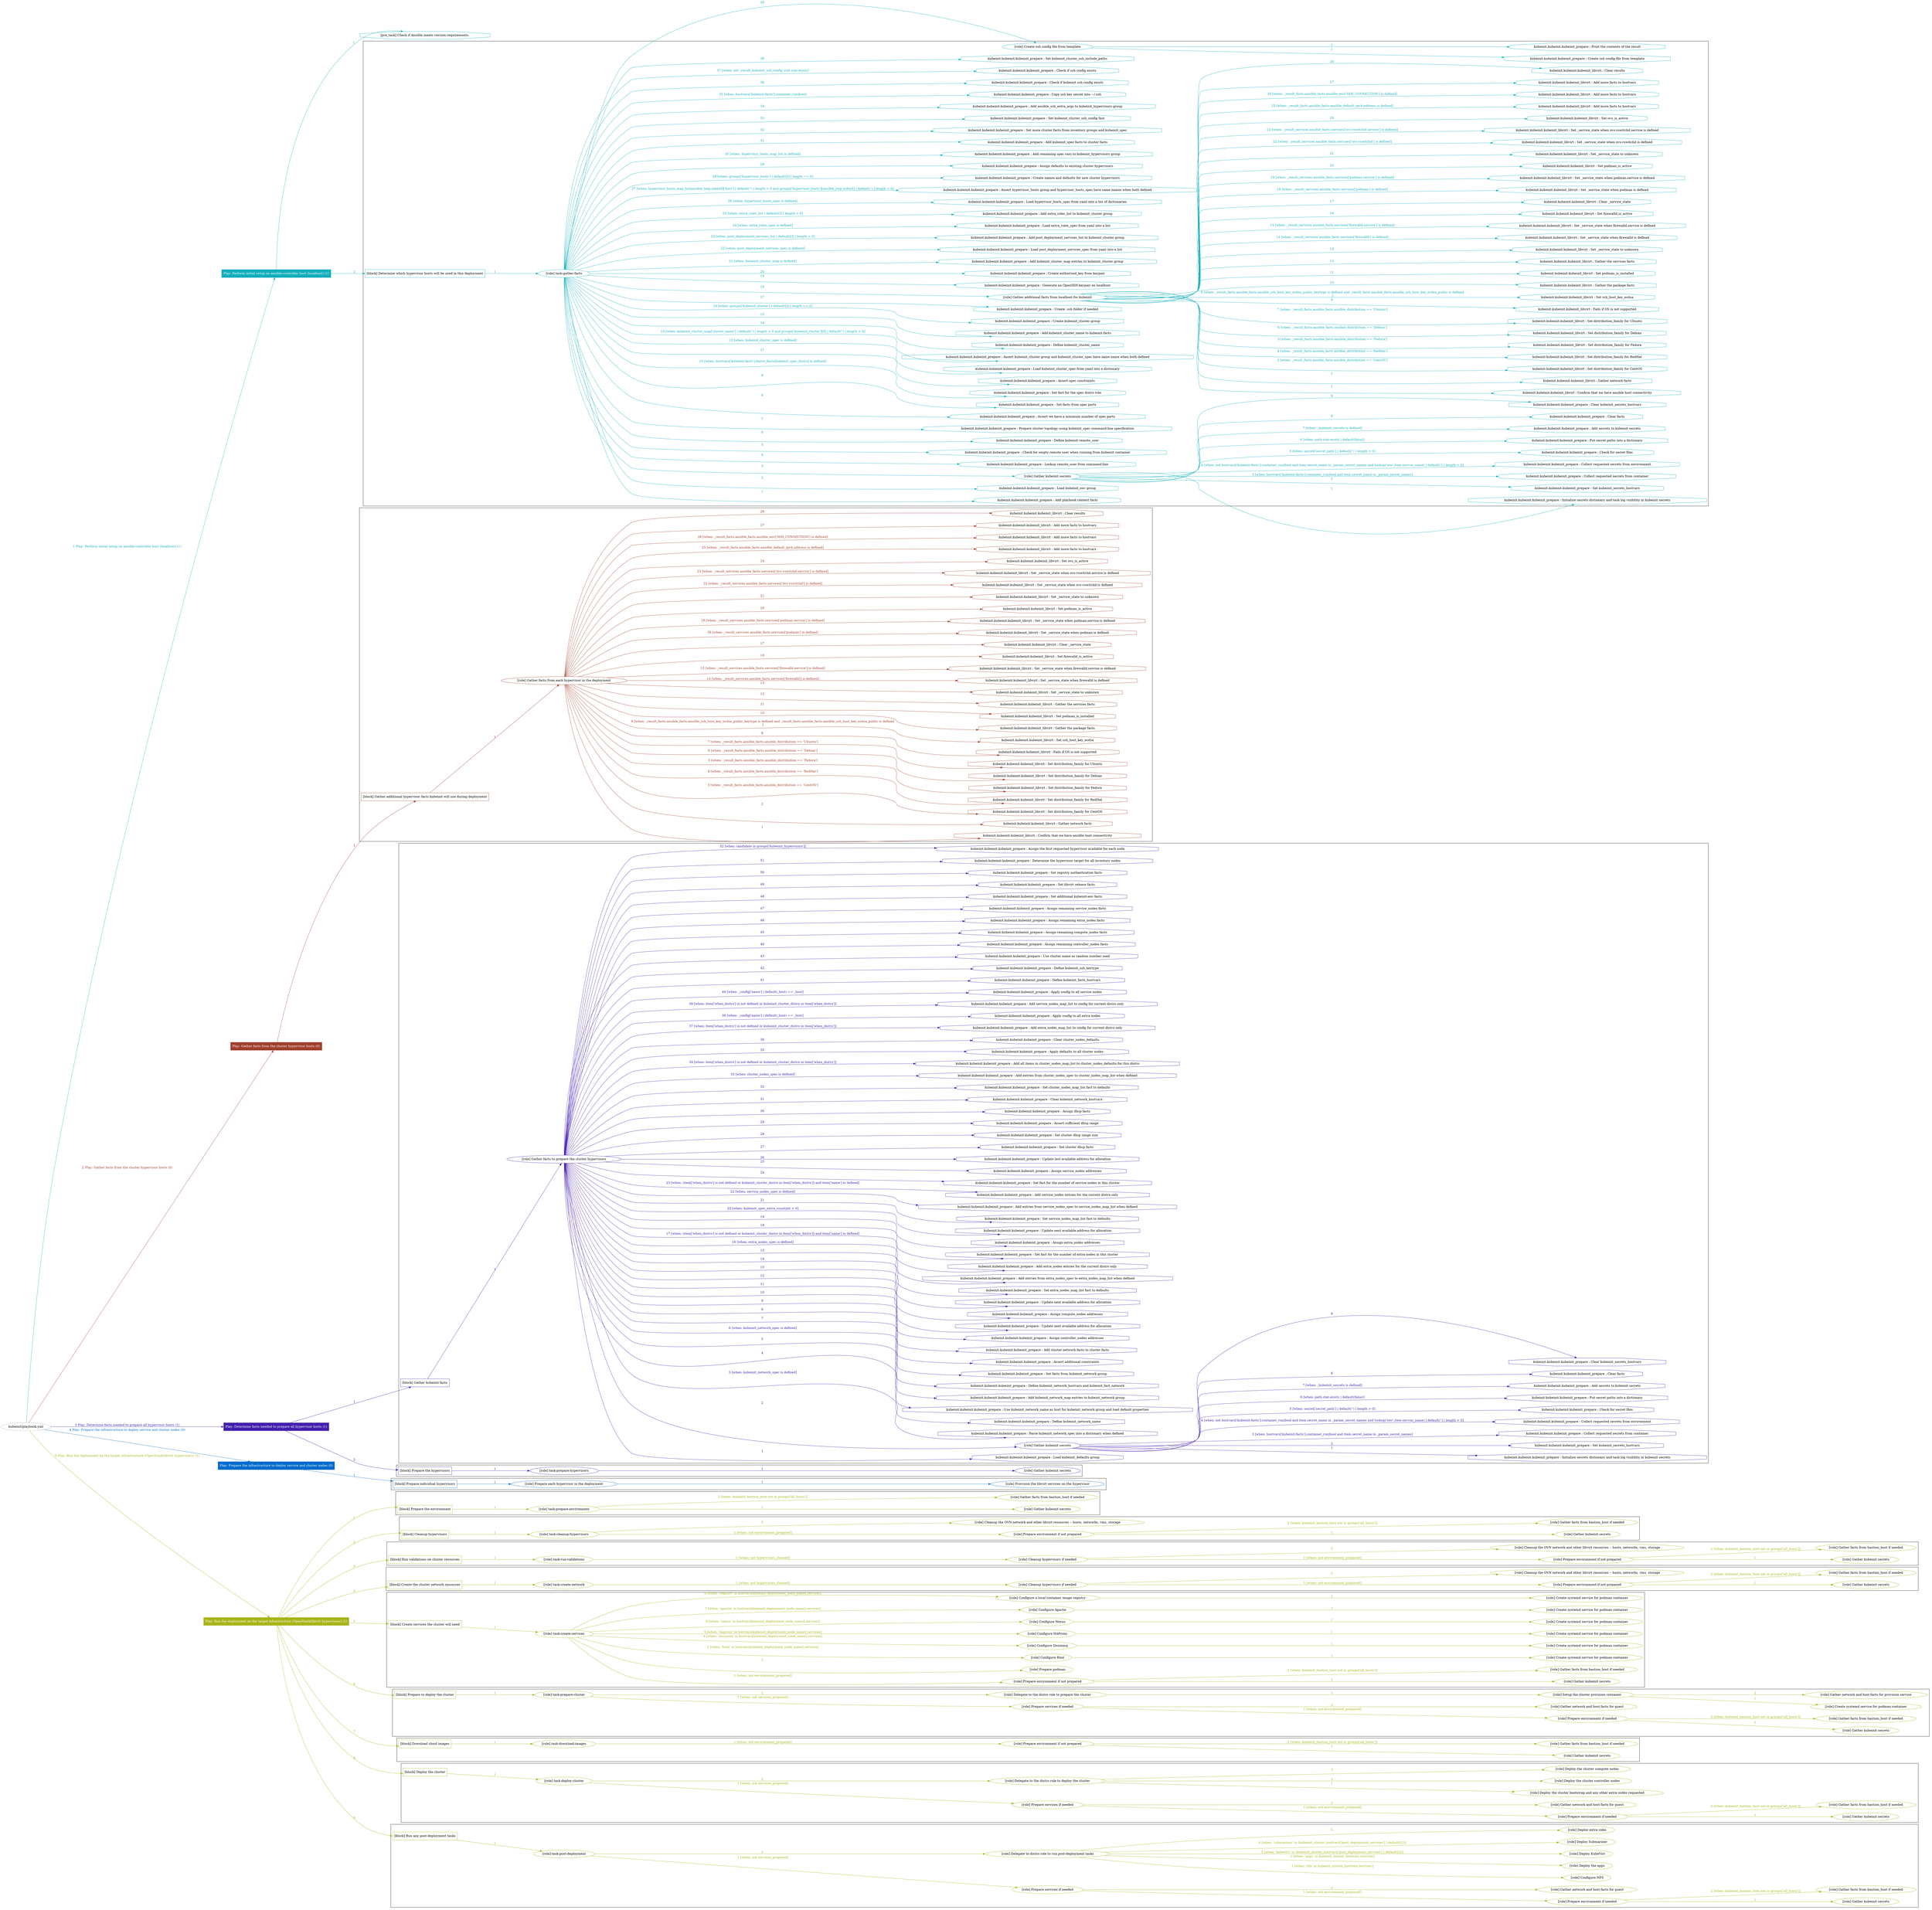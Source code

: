digraph {
	graph [concentrate=true ordering=in rankdir=LR ratio=fill]
	edge [esep=5 sep=10]
	"kubeinit/playbook.yml" [URL="/home/runner/work/kubeinit/kubeinit/kubeinit/playbook.yml" id=playbook_ad749c7f style=dotted]
	"kubeinit/playbook.yml" -> play_8169cf0d [label="1 Play: Perform initial setup on ansible-controller host (localhost) (1)" color="#11aebb" fontcolor="#11aebb" id=edge_play_8169cf0d labeltooltip="1 Play: Perform initial setup on ansible-controller host (localhost) (1)" tooltip="1 Play: Perform initial setup on ansible-controller host (localhost) (1)"]
	subgraph "Play: Perform initial setup on ansible-controller host (localhost) (1)" {
		play_8169cf0d [label="Play: Perform initial setup on ansible-controller host (localhost) (1)" URL="/home/runner/work/kubeinit/kubeinit/kubeinit/playbook.yml" color="#11aebb" fontcolor="#ffffff" id=play_8169cf0d shape=box style=filled tooltip=localhost]
		pre_task_cf040368 [label="[pre_task] Check if Ansible meets version requirements." URL="/home/runner/work/kubeinit/kubeinit/kubeinit/playbook.yml" color="#11aebb" id=pre_task_cf040368 shape=octagon tooltip="Check if Ansible meets version requirements."]
		play_8169cf0d -> pre_task_cf040368 [label="1 " color="#11aebb" fontcolor="#11aebb" id=edge_pre_task_cf040368 labeltooltip="1 " tooltip="1 "]
		play_8169cf0d -> block_90a659ba [label=2 color="#11aebb" fontcolor="#11aebb" id=edge_block_90a659ba labeltooltip=2 tooltip=2]
		subgraph cluster_block_90a659ba {
			block_90a659ba [label="[block] Determine which hypervisor hosts will be used in this deployment" URL="/home/runner/work/kubeinit/kubeinit/kubeinit/playbook.yml" color="#11aebb" id=block_90a659ba labeltooltip="Determine which hypervisor hosts will be used in this deployment" shape=box tooltip="Determine which hypervisor hosts will be used in this deployment"]
			block_90a659ba -> role_5be8eda3 [label="1 " color="#11aebb" fontcolor="#11aebb" id=edge_role_5be8eda3 labeltooltip="1 " tooltip="1 "]
			subgraph "task-gather-facts" {
				role_5be8eda3 [label="[role] task-gather-facts" URL="/home/runner/work/kubeinit/kubeinit/kubeinit/playbook.yml" color="#11aebb" id=role_5be8eda3 tooltip="task-gather-facts"]
				task_cd58d9f7 [label="kubeinit.kubeinit.kubeinit_prepare : Add playbook context facts" URL="/home/runner/.ansible/collections/ansible_collections/kubeinit/kubeinit/roles/kubeinit_prepare/tasks/build_hypervisors_group.yml" color="#11aebb" id=task_cd58d9f7 shape=octagon tooltip="kubeinit.kubeinit.kubeinit_prepare : Add playbook context facts"]
				role_5be8eda3 -> task_cd58d9f7 [label="1 " color="#11aebb" fontcolor="#11aebb" id=edge_task_cd58d9f7 labeltooltip="1 " tooltip="1 "]
				task_4a2172aa [label="kubeinit.kubeinit.kubeinit_prepare : Load kubeinit_env group" URL="/home/runner/.ansible/collections/ansible_collections/kubeinit/kubeinit/roles/kubeinit_prepare/tasks/build_hypervisors_group.yml" color="#11aebb" id=task_4a2172aa shape=octagon tooltip="kubeinit.kubeinit.kubeinit_prepare : Load kubeinit_env group"]
				role_5be8eda3 -> task_4a2172aa [label="2 " color="#11aebb" fontcolor="#11aebb" id=edge_task_4a2172aa labeltooltip="2 " tooltip="2 "]
				role_5be8eda3 -> role_5e4ab992 [label="3 " color="#11aebb" fontcolor="#11aebb" id=edge_role_5e4ab992 labeltooltip="3 " tooltip="3 "]
				subgraph "Gather kubeinit secrets" {
					role_5e4ab992 [label="[role] Gather kubeinit secrets" URL="/home/runner/.ansible/collections/ansible_collections/kubeinit/kubeinit/roles/kubeinit_prepare/tasks/build_hypervisors_group.yml" color="#11aebb" id=role_5e4ab992 tooltip="Gather kubeinit secrets"]
					task_e38243aa [label="kubeinit.kubeinit.kubeinit_prepare : Initialize secrets dictionary and task log visibility in kubeinit secrets" URL="/home/runner/.ansible/collections/ansible_collections/kubeinit/kubeinit/roles/kubeinit_prepare/tasks/gather_kubeinit_secrets.yml" color="#11aebb" id=task_e38243aa shape=octagon tooltip="kubeinit.kubeinit.kubeinit_prepare : Initialize secrets dictionary and task log visibility in kubeinit secrets"]
					role_5e4ab992 -> task_e38243aa [label="1 " color="#11aebb" fontcolor="#11aebb" id=edge_task_e38243aa labeltooltip="1 " tooltip="1 "]
					task_218e0db8 [label="kubeinit.kubeinit.kubeinit_prepare : Set kubeinit_secrets_hostvars" URL="/home/runner/.ansible/collections/ansible_collections/kubeinit/kubeinit/roles/kubeinit_prepare/tasks/gather_kubeinit_secrets.yml" color="#11aebb" id=task_218e0db8 shape=octagon tooltip="kubeinit.kubeinit.kubeinit_prepare : Set kubeinit_secrets_hostvars"]
					role_5e4ab992 -> task_218e0db8 [label="2 " color="#11aebb" fontcolor="#11aebb" id=edge_task_218e0db8 labeltooltip="2 " tooltip="2 "]
					task_768360cb [label="kubeinit.kubeinit.kubeinit_prepare : Collect requested secrets from container" URL="/home/runner/.ansible/collections/ansible_collections/kubeinit/kubeinit/roles/kubeinit_prepare/tasks/gather_kubeinit_secrets.yml" color="#11aebb" id=task_768360cb shape=octagon tooltip="kubeinit.kubeinit.kubeinit_prepare : Collect requested secrets from container"]
					role_5e4ab992 -> task_768360cb [label="3 [when: hostvars['kubeinit-facts'].container_run|bool and item.secret_name in _param_secret_names]" color="#11aebb" fontcolor="#11aebb" id=edge_task_768360cb labeltooltip="3 [when: hostvars['kubeinit-facts'].container_run|bool and item.secret_name in _param_secret_names]" tooltip="3 [when: hostvars['kubeinit-facts'].container_run|bool and item.secret_name in _param_secret_names]"]
					task_f4caaa8b [label="kubeinit.kubeinit.kubeinit_prepare : Collect requested secrets from environment" URL="/home/runner/.ansible/collections/ansible_collections/kubeinit/kubeinit/roles/kubeinit_prepare/tasks/gather_kubeinit_secrets.yml" color="#11aebb" id=task_f4caaa8b shape=octagon tooltip="kubeinit.kubeinit.kubeinit_prepare : Collect requested secrets from environment"]
					role_5e4ab992 -> task_f4caaa8b [label="4 [when: not hostvars['kubeinit-facts'].container_run|bool and item.secret_name in _param_secret_names and lookup('env',item.envvar_name) | default('') | length > 0]" color="#11aebb" fontcolor="#11aebb" id=edge_task_f4caaa8b labeltooltip="4 [when: not hostvars['kubeinit-facts'].container_run|bool and item.secret_name in _param_secret_names and lookup('env',item.envvar_name) | default('') | length > 0]" tooltip="4 [when: not hostvars['kubeinit-facts'].container_run|bool and item.secret_name in _param_secret_names and lookup('env',item.envvar_name) | default('') | length > 0]"]
					task_57846ebd [label="kubeinit.kubeinit.kubeinit_prepare : Check for secret files" URL="/home/runner/.ansible/collections/ansible_collections/kubeinit/kubeinit/roles/kubeinit_prepare/tasks/gather_kubeinit_secrets.yml" color="#11aebb" id=task_57846ebd shape=octagon tooltip="kubeinit.kubeinit.kubeinit_prepare : Check for secret files"]
					role_5e4ab992 -> task_57846ebd [label="5 [when: secret['secret_path'] | default('') | length > 0]" color="#11aebb" fontcolor="#11aebb" id=edge_task_57846ebd labeltooltip="5 [when: secret['secret_path'] | default('') | length > 0]" tooltip="5 [when: secret['secret_path'] | default('') | length > 0]"]
					task_8c990a81 [label="kubeinit.kubeinit.kubeinit_prepare : Put secret paths into a dictionary" URL="/home/runner/.ansible/collections/ansible_collections/kubeinit/kubeinit/roles/kubeinit_prepare/tasks/gather_kubeinit_secrets.yml" color="#11aebb" id=task_8c990a81 shape=octagon tooltip="kubeinit.kubeinit.kubeinit_prepare : Put secret paths into a dictionary"]
					role_5e4ab992 -> task_8c990a81 [label="6 [when: path.stat.exists | default(false)]" color="#11aebb" fontcolor="#11aebb" id=edge_task_8c990a81 labeltooltip="6 [when: path.stat.exists | default(false)]" tooltip="6 [when: path.stat.exists | default(false)]"]
					task_7c361289 [label="kubeinit.kubeinit.kubeinit_prepare : Add secrets to kubeinit secrets" URL="/home/runner/.ansible/collections/ansible_collections/kubeinit/kubeinit/roles/kubeinit_prepare/tasks/gather_kubeinit_secrets.yml" color="#11aebb" id=task_7c361289 shape=octagon tooltip="kubeinit.kubeinit.kubeinit_prepare : Add secrets to kubeinit secrets"]
					role_5e4ab992 -> task_7c361289 [label="7 [when: _kubeinit_secrets is defined]" color="#11aebb" fontcolor="#11aebb" id=edge_task_7c361289 labeltooltip="7 [when: _kubeinit_secrets is defined]" tooltip="7 [when: _kubeinit_secrets is defined]"]
					task_6554440b [label="kubeinit.kubeinit.kubeinit_prepare : Clear facts" URL="/home/runner/.ansible/collections/ansible_collections/kubeinit/kubeinit/roles/kubeinit_prepare/tasks/gather_kubeinit_secrets.yml" color="#11aebb" id=task_6554440b shape=octagon tooltip="kubeinit.kubeinit.kubeinit_prepare : Clear facts"]
					role_5e4ab992 -> task_6554440b [label="8 " color="#11aebb" fontcolor="#11aebb" id=edge_task_6554440b labeltooltip="8 " tooltip="8 "]
					task_1eade2a8 [label="kubeinit.kubeinit.kubeinit_prepare : Clear kubeinit_secrets_hostvars" URL="/home/runner/.ansible/collections/ansible_collections/kubeinit/kubeinit/roles/kubeinit_prepare/tasks/gather_kubeinit_secrets.yml" color="#11aebb" id=task_1eade2a8 shape=octagon tooltip="kubeinit.kubeinit.kubeinit_prepare : Clear kubeinit_secrets_hostvars"]
					role_5e4ab992 -> task_1eade2a8 [label="9 " color="#11aebb" fontcolor="#11aebb" id=edge_task_1eade2a8 labeltooltip="9 " tooltip="9 "]
				}
				task_eb093a85 [label="kubeinit.kubeinit.kubeinit_prepare : Lookup remote_user from command-line" URL="/home/runner/.ansible/collections/ansible_collections/kubeinit/kubeinit/roles/kubeinit_prepare/tasks/build_hypervisors_group.yml" color="#11aebb" id=task_eb093a85 shape=octagon tooltip="kubeinit.kubeinit.kubeinit_prepare : Lookup remote_user from command-line"]
				role_5be8eda3 -> task_eb093a85 [label="4 " color="#11aebb" fontcolor="#11aebb" id=edge_task_eb093a85 labeltooltip="4 " tooltip="4 "]
				task_a4f9cc40 [label="kubeinit.kubeinit.kubeinit_prepare : Check for empty remote user when running from kubeinit container" URL="/home/runner/.ansible/collections/ansible_collections/kubeinit/kubeinit/roles/kubeinit_prepare/tasks/build_hypervisors_group.yml" color="#11aebb" id=task_a4f9cc40 shape=octagon tooltip="kubeinit.kubeinit.kubeinit_prepare : Check for empty remote user when running from kubeinit container"]
				role_5be8eda3 -> task_a4f9cc40 [label="5 " color="#11aebb" fontcolor="#11aebb" id=edge_task_a4f9cc40 labeltooltip="5 " tooltip="5 "]
				task_91e43d49 [label="kubeinit.kubeinit.kubeinit_prepare : Define kubeinit remote_user" URL="/home/runner/.ansible/collections/ansible_collections/kubeinit/kubeinit/roles/kubeinit_prepare/tasks/build_hypervisors_group.yml" color="#11aebb" id=task_91e43d49 shape=octagon tooltip="kubeinit.kubeinit.kubeinit_prepare : Define kubeinit remote_user"]
				role_5be8eda3 -> task_91e43d49 [label="6 " color="#11aebb" fontcolor="#11aebb" id=edge_task_91e43d49 labeltooltip="6 " tooltip="6 "]
				task_537eb2dd [label="kubeinit.kubeinit.kubeinit_prepare : Prepare cluster topology using kubeinit_spec command-line specification" URL="/home/runner/.ansible/collections/ansible_collections/kubeinit/kubeinit/roles/kubeinit_prepare/tasks/build_hypervisors_group.yml" color="#11aebb" id=task_537eb2dd shape=octagon tooltip="kubeinit.kubeinit.kubeinit_prepare : Prepare cluster topology using kubeinit_spec command-line specification"]
				role_5be8eda3 -> task_537eb2dd [label="7 " color="#11aebb" fontcolor="#11aebb" id=edge_task_537eb2dd labeltooltip="7 " tooltip="7 "]
				task_14551eca [label="kubeinit.kubeinit.kubeinit_prepare : Assert we have a minimum number of spec parts" URL="/home/runner/.ansible/collections/ansible_collections/kubeinit/kubeinit/roles/kubeinit_prepare/tasks/build_hypervisors_group.yml" color="#11aebb" id=task_14551eca shape=octagon tooltip="kubeinit.kubeinit.kubeinit_prepare : Assert we have a minimum number of spec parts"]
				role_5be8eda3 -> task_14551eca [label="8 " color="#11aebb" fontcolor="#11aebb" id=edge_task_14551eca labeltooltip="8 " tooltip="8 "]
				task_efbbf4a1 [label="kubeinit.kubeinit.kubeinit_prepare : Set facts from spec parts" URL="/home/runner/.ansible/collections/ansible_collections/kubeinit/kubeinit/roles/kubeinit_prepare/tasks/build_hypervisors_group.yml" color="#11aebb" id=task_efbbf4a1 shape=octagon tooltip="kubeinit.kubeinit.kubeinit_prepare : Set facts from spec parts"]
				role_5be8eda3 -> task_efbbf4a1 [label="9 " color="#11aebb" fontcolor="#11aebb" id=edge_task_efbbf4a1 labeltooltip="9 " tooltip="9 "]
				task_30c6a350 [label="kubeinit.kubeinit.kubeinit_prepare : Set fact for the spec distro role" URL="/home/runner/.ansible/collections/ansible_collections/kubeinit/kubeinit/roles/kubeinit_prepare/tasks/build_hypervisors_group.yml" color="#11aebb" id=task_30c6a350 shape=octagon tooltip="kubeinit.kubeinit.kubeinit_prepare : Set fact for the spec distro role"]
				role_5be8eda3 -> task_30c6a350 [label="10 [when: hostvars['kubeinit-facts'].distro_facts[kubeinit_spec_distro] is defined]" color="#11aebb" fontcolor="#11aebb" id=edge_task_30c6a350 labeltooltip="10 [when: hostvars['kubeinit-facts'].distro_facts[kubeinit_spec_distro] is defined]" tooltip="10 [when: hostvars['kubeinit-facts'].distro_facts[kubeinit_spec_distro] is defined]"]
				task_7824263a [label="kubeinit.kubeinit.kubeinit_prepare : Assert spec constraints" URL="/home/runner/.ansible/collections/ansible_collections/kubeinit/kubeinit/roles/kubeinit_prepare/tasks/build_hypervisors_group.yml" color="#11aebb" id=task_7824263a shape=octagon tooltip="kubeinit.kubeinit.kubeinit_prepare : Assert spec constraints"]
				role_5be8eda3 -> task_7824263a [label="11 " color="#11aebb" fontcolor="#11aebb" id=edge_task_7824263a labeltooltip="11 " tooltip="11 "]
				task_553b462a [label="kubeinit.kubeinit.kubeinit_prepare : Load kubeinit_cluster_spec from yaml into a dictionary" URL="/home/runner/.ansible/collections/ansible_collections/kubeinit/kubeinit/roles/kubeinit_prepare/tasks/build_hypervisors_group.yml" color="#11aebb" id=task_553b462a shape=octagon tooltip="kubeinit.kubeinit.kubeinit_prepare : Load kubeinit_cluster_spec from yaml into a dictionary"]
				role_5be8eda3 -> task_553b462a [label="12 [when: kubeinit_cluster_spec is defined]" color="#11aebb" fontcolor="#11aebb" id=edge_task_553b462a labeltooltip="12 [when: kubeinit_cluster_spec is defined]" tooltip="12 [when: kubeinit_cluster_spec is defined]"]
				task_ee90c585 [label="kubeinit.kubeinit.kubeinit_prepare : Assert kubeinit_cluster group and kubeinit_cluster_spec have same name when both defined" URL="/home/runner/.ansible/collections/ansible_collections/kubeinit/kubeinit/roles/kubeinit_prepare/tasks/build_hypervisors_group.yml" color="#11aebb" id=task_ee90c585 shape=octagon tooltip="kubeinit.kubeinit.kubeinit_prepare : Assert kubeinit_cluster group and kubeinit_cluster_spec have same name when both defined"]
				role_5be8eda3 -> task_ee90c585 [label="13 [when: kubeinit_cluster_map['cluster_name'] | default('') | length > 0 and groups['kubeinit_cluster'][0] | default('') | length > 0]" color="#11aebb" fontcolor="#11aebb" id=edge_task_ee90c585 labeltooltip="13 [when: kubeinit_cluster_map['cluster_name'] | default('') | length > 0 and groups['kubeinit_cluster'][0] | default('') | length > 0]" tooltip="13 [when: kubeinit_cluster_map['cluster_name'] | default('') | length > 0 and groups['kubeinit_cluster'][0] | default('') | length > 0]"]
				task_86419b1c [label="kubeinit.kubeinit.kubeinit_prepare : Define kubeinit_cluster_name" URL="/home/runner/.ansible/collections/ansible_collections/kubeinit/kubeinit/roles/kubeinit_prepare/tasks/build_hypervisors_group.yml" color="#11aebb" id=task_86419b1c shape=octagon tooltip="kubeinit.kubeinit.kubeinit_prepare : Define kubeinit_cluster_name"]
				role_5be8eda3 -> task_86419b1c [label="14 " color="#11aebb" fontcolor="#11aebb" id=edge_task_86419b1c labeltooltip="14 " tooltip="14 "]
				task_5d1e4846 [label="kubeinit.kubeinit.kubeinit_prepare : Add kubeinit_cluster_name to kubeinit-facts" URL="/home/runner/.ansible/collections/ansible_collections/kubeinit/kubeinit/roles/kubeinit_prepare/tasks/build_hypervisors_group.yml" color="#11aebb" id=task_5d1e4846 shape=octagon tooltip="kubeinit.kubeinit.kubeinit_prepare : Add kubeinit_cluster_name to kubeinit-facts"]
				role_5be8eda3 -> task_5d1e4846 [label="15 " color="#11aebb" fontcolor="#11aebb" id=edge_task_5d1e4846 labeltooltip="15 " tooltip="15 "]
				task_1b77593d [label="kubeinit.kubeinit.kubeinit_prepare : Create kubeinit_cluster group" URL="/home/runner/.ansible/collections/ansible_collections/kubeinit/kubeinit/roles/kubeinit_prepare/tasks/build_hypervisors_group.yml" color="#11aebb" id=task_1b77593d shape=octagon tooltip="kubeinit.kubeinit.kubeinit_prepare : Create kubeinit_cluster group"]
				role_5be8eda3 -> task_1b77593d [label="16 [when: groups['kubeinit_cluster'] | default([]) | length == 0]" color="#11aebb" fontcolor="#11aebb" id=edge_task_1b77593d labeltooltip="16 [when: groups['kubeinit_cluster'] | default([]) | length == 0]" tooltip="16 [when: groups['kubeinit_cluster'] | default([]) | length == 0]"]
				task_465a8c6a [label="kubeinit.kubeinit.kubeinit_prepare : Create .ssh folder if needed" URL="/home/runner/.ansible/collections/ansible_collections/kubeinit/kubeinit/roles/kubeinit_prepare/tasks/build_hypervisors_group.yml" color="#11aebb" id=task_465a8c6a shape=octagon tooltip="kubeinit.kubeinit.kubeinit_prepare : Create .ssh folder if needed"]
				role_5be8eda3 -> task_465a8c6a [label="17 " color="#11aebb" fontcolor="#11aebb" id=edge_task_465a8c6a labeltooltip="17 " tooltip="17 "]
				role_5be8eda3 -> role_cc96eab7 [label="18 " color="#11aebb" fontcolor="#11aebb" id=edge_role_cc96eab7 labeltooltip="18 " tooltip="18 "]
				subgraph "Gather additional facts from localhost for kubeinit" {
					role_cc96eab7 [label="[role] Gather additional facts from localhost for kubeinit" URL="/home/runner/.ansible/collections/ansible_collections/kubeinit/kubeinit/roles/kubeinit_prepare/tasks/build_hypervisors_group.yml" color="#11aebb" id=role_cc96eab7 tooltip="Gather additional facts from localhost for kubeinit"]
					task_5c2a1662 [label="kubeinit.kubeinit.kubeinit_libvirt : Confirm that we have ansible host connectivity" URL="/home/runner/.ansible/collections/ansible_collections/kubeinit/kubeinit/roles/kubeinit_libvirt/tasks/gather_host_facts.yml" color="#11aebb" id=task_5c2a1662 shape=octagon tooltip="kubeinit.kubeinit.kubeinit_libvirt : Confirm that we have ansible host connectivity"]
					role_cc96eab7 -> task_5c2a1662 [label="1 " color="#11aebb" fontcolor="#11aebb" id=edge_task_5c2a1662 labeltooltip="1 " tooltip="1 "]
					task_096011ce [label="kubeinit.kubeinit.kubeinit_libvirt : Gather network facts" URL="/home/runner/.ansible/collections/ansible_collections/kubeinit/kubeinit/roles/kubeinit_libvirt/tasks/gather_host_facts.yml" color="#11aebb" id=task_096011ce shape=octagon tooltip="kubeinit.kubeinit.kubeinit_libvirt : Gather network facts"]
					role_cc96eab7 -> task_096011ce [label="2 " color="#11aebb" fontcolor="#11aebb" id=edge_task_096011ce labeltooltip="2 " tooltip="2 "]
					task_7205c91b [label="kubeinit.kubeinit.kubeinit_libvirt : Set distribution_family for CentOS" URL="/home/runner/.ansible/collections/ansible_collections/kubeinit/kubeinit/roles/kubeinit_libvirt/tasks/gather_host_facts.yml" color="#11aebb" id=task_7205c91b shape=octagon tooltip="kubeinit.kubeinit.kubeinit_libvirt : Set distribution_family for CentOS"]
					role_cc96eab7 -> task_7205c91b [label="3 [when: _result_facts.ansible_facts.ansible_distribution == 'CentOS']" color="#11aebb" fontcolor="#11aebb" id=edge_task_7205c91b labeltooltip="3 [when: _result_facts.ansible_facts.ansible_distribution == 'CentOS']" tooltip="3 [when: _result_facts.ansible_facts.ansible_distribution == 'CentOS']"]
					task_caf51853 [label="kubeinit.kubeinit.kubeinit_libvirt : Set distribution_family for RedHat" URL="/home/runner/.ansible/collections/ansible_collections/kubeinit/kubeinit/roles/kubeinit_libvirt/tasks/gather_host_facts.yml" color="#11aebb" id=task_caf51853 shape=octagon tooltip="kubeinit.kubeinit.kubeinit_libvirt : Set distribution_family for RedHat"]
					role_cc96eab7 -> task_caf51853 [label="4 [when: _result_facts.ansible_facts.ansible_distribution == 'RedHat']" color="#11aebb" fontcolor="#11aebb" id=edge_task_caf51853 labeltooltip="4 [when: _result_facts.ansible_facts.ansible_distribution == 'RedHat']" tooltip="4 [when: _result_facts.ansible_facts.ansible_distribution == 'RedHat']"]
					task_b3c7ece0 [label="kubeinit.kubeinit.kubeinit_libvirt : Set distribution_family for Fedora" URL="/home/runner/.ansible/collections/ansible_collections/kubeinit/kubeinit/roles/kubeinit_libvirt/tasks/gather_host_facts.yml" color="#11aebb" id=task_b3c7ece0 shape=octagon tooltip="kubeinit.kubeinit.kubeinit_libvirt : Set distribution_family for Fedora"]
					role_cc96eab7 -> task_b3c7ece0 [label="5 [when: _result_facts.ansible_facts.ansible_distribution == 'Fedora']" color="#11aebb" fontcolor="#11aebb" id=edge_task_b3c7ece0 labeltooltip="5 [when: _result_facts.ansible_facts.ansible_distribution == 'Fedora']" tooltip="5 [when: _result_facts.ansible_facts.ansible_distribution == 'Fedora']"]
					task_6060c6aa [label="kubeinit.kubeinit.kubeinit_libvirt : Set distribution_family for Debian" URL="/home/runner/.ansible/collections/ansible_collections/kubeinit/kubeinit/roles/kubeinit_libvirt/tasks/gather_host_facts.yml" color="#11aebb" id=task_6060c6aa shape=octagon tooltip="kubeinit.kubeinit.kubeinit_libvirt : Set distribution_family for Debian"]
					role_cc96eab7 -> task_6060c6aa [label="6 [when: _result_facts.ansible_facts.ansible_distribution == 'Debian']" color="#11aebb" fontcolor="#11aebb" id=edge_task_6060c6aa labeltooltip="6 [when: _result_facts.ansible_facts.ansible_distribution == 'Debian']" tooltip="6 [when: _result_facts.ansible_facts.ansible_distribution == 'Debian']"]
					task_862958a7 [label="kubeinit.kubeinit.kubeinit_libvirt : Set distribution_family for Ubuntu" URL="/home/runner/.ansible/collections/ansible_collections/kubeinit/kubeinit/roles/kubeinit_libvirt/tasks/gather_host_facts.yml" color="#11aebb" id=task_862958a7 shape=octagon tooltip="kubeinit.kubeinit.kubeinit_libvirt : Set distribution_family for Ubuntu"]
					role_cc96eab7 -> task_862958a7 [label="7 [when: _result_facts.ansible_facts.ansible_distribution == 'Ubuntu']" color="#11aebb" fontcolor="#11aebb" id=edge_task_862958a7 labeltooltip="7 [when: _result_facts.ansible_facts.ansible_distribution == 'Ubuntu']" tooltip="7 [when: _result_facts.ansible_facts.ansible_distribution == 'Ubuntu']"]
					task_cfdb39fe [label="kubeinit.kubeinit.kubeinit_libvirt : Fails if OS is not supported" URL="/home/runner/.ansible/collections/ansible_collections/kubeinit/kubeinit/roles/kubeinit_libvirt/tasks/gather_host_facts.yml" color="#11aebb" id=task_cfdb39fe shape=octagon tooltip="kubeinit.kubeinit.kubeinit_libvirt : Fails if OS is not supported"]
					role_cc96eab7 -> task_cfdb39fe [label="8 " color="#11aebb" fontcolor="#11aebb" id=edge_task_cfdb39fe labeltooltip="8 " tooltip="8 "]
					task_d5034a1c [label="kubeinit.kubeinit.kubeinit_libvirt : Set ssh_host_key_ecdsa" URL="/home/runner/.ansible/collections/ansible_collections/kubeinit/kubeinit/roles/kubeinit_libvirt/tasks/gather_host_facts.yml" color="#11aebb" id=task_d5034a1c shape=octagon tooltip="kubeinit.kubeinit.kubeinit_libvirt : Set ssh_host_key_ecdsa"]
					role_cc96eab7 -> task_d5034a1c [label="9 [when: _result_facts.ansible_facts.ansible_ssh_host_key_ecdsa_public_keytype is defined and _result_facts.ansible_facts.ansible_ssh_host_key_ecdsa_public is defined
]" color="#11aebb" fontcolor="#11aebb" id=edge_task_d5034a1c labeltooltip="9 [when: _result_facts.ansible_facts.ansible_ssh_host_key_ecdsa_public_keytype is defined and _result_facts.ansible_facts.ansible_ssh_host_key_ecdsa_public is defined
]" tooltip="9 [when: _result_facts.ansible_facts.ansible_ssh_host_key_ecdsa_public_keytype is defined and _result_facts.ansible_facts.ansible_ssh_host_key_ecdsa_public is defined
]"]
					task_799975ce [label="kubeinit.kubeinit.kubeinit_libvirt : Gather the package facts" URL="/home/runner/.ansible/collections/ansible_collections/kubeinit/kubeinit/roles/kubeinit_libvirt/tasks/gather_host_facts.yml" color="#11aebb" id=task_799975ce shape=octagon tooltip="kubeinit.kubeinit.kubeinit_libvirt : Gather the package facts"]
					role_cc96eab7 -> task_799975ce [label="10 " color="#11aebb" fontcolor="#11aebb" id=edge_task_799975ce labeltooltip="10 " tooltip="10 "]
					task_84e35aec [label="kubeinit.kubeinit.kubeinit_libvirt : Set podman_is_installed" URL="/home/runner/.ansible/collections/ansible_collections/kubeinit/kubeinit/roles/kubeinit_libvirt/tasks/gather_host_facts.yml" color="#11aebb" id=task_84e35aec shape=octagon tooltip="kubeinit.kubeinit.kubeinit_libvirt : Set podman_is_installed"]
					role_cc96eab7 -> task_84e35aec [label="11 " color="#11aebb" fontcolor="#11aebb" id=edge_task_84e35aec labeltooltip="11 " tooltip="11 "]
					task_1ec0c40e [label="kubeinit.kubeinit.kubeinit_libvirt : Gather the services facts" URL="/home/runner/.ansible/collections/ansible_collections/kubeinit/kubeinit/roles/kubeinit_libvirt/tasks/gather_host_facts.yml" color="#11aebb" id=task_1ec0c40e shape=octagon tooltip="kubeinit.kubeinit.kubeinit_libvirt : Gather the services facts"]
					role_cc96eab7 -> task_1ec0c40e [label="12 " color="#11aebb" fontcolor="#11aebb" id=edge_task_1ec0c40e labeltooltip="12 " tooltip="12 "]
					task_51fabfce [label="kubeinit.kubeinit.kubeinit_libvirt : Set _service_state to unknown" URL="/home/runner/.ansible/collections/ansible_collections/kubeinit/kubeinit/roles/kubeinit_libvirt/tasks/gather_host_facts.yml" color="#11aebb" id=task_51fabfce shape=octagon tooltip="kubeinit.kubeinit.kubeinit_libvirt : Set _service_state to unknown"]
					role_cc96eab7 -> task_51fabfce [label="13 " color="#11aebb" fontcolor="#11aebb" id=edge_task_51fabfce labeltooltip="13 " tooltip="13 "]
					task_e0302c42 [label="kubeinit.kubeinit.kubeinit_libvirt : Set _service_state when firewalld is defined" URL="/home/runner/.ansible/collections/ansible_collections/kubeinit/kubeinit/roles/kubeinit_libvirt/tasks/gather_host_facts.yml" color="#11aebb" id=task_e0302c42 shape=octagon tooltip="kubeinit.kubeinit.kubeinit_libvirt : Set _service_state when firewalld is defined"]
					role_cc96eab7 -> task_e0302c42 [label="14 [when: _result_services.ansible_facts.services['firewalld'] is defined]" color="#11aebb" fontcolor="#11aebb" id=edge_task_e0302c42 labeltooltip="14 [when: _result_services.ansible_facts.services['firewalld'] is defined]" tooltip="14 [when: _result_services.ansible_facts.services['firewalld'] is defined]"]
					task_41f3deae [label="kubeinit.kubeinit.kubeinit_libvirt : Set _service_state when firewalld.service is defined" URL="/home/runner/.ansible/collections/ansible_collections/kubeinit/kubeinit/roles/kubeinit_libvirt/tasks/gather_host_facts.yml" color="#11aebb" id=task_41f3deae shape=octagon tooltip="kubeinit.kubeinit.kubeinit_libvirt : Set _service_state when firewalld.service is defined"]
					role_cc96eab7 -> task_41f3deae [label="15 [when: _result_services.ansible_facts.services['firewalld.service'] is defined]" color="#11aebb" fontcolor="#11aebb" id=edge_task_41f3deae labeltooltip="15 [when: _result_services.ansible_facts.services['firewalld.service'] is defined]" tooltip="15 [when: _result_services.ansible_facts.services['firewalld.service'] is defined]"]
					task_9b2b9ee2 [label="kubeinit.kubeinit.kubeinit_libvirt : Set firewalld_is_active" URL="/home/runner/.ansible/collections/ansible_collections/kubeinit/kubeinit/roles/kubeinit_libvirt/tasks/gather_host_facts.yml" color="#11aebb" id=task_9b2b9ee2 shape=octagon tooltip="kubeinit.kubeinit.kubeinit_libvirt : Set firewalld_is_active"]
					role_cc96eab7 -> task_9b2b9ee2 [label="16 " color="#11aebb" fontcolor="#11aebb" id=edge_task_9b2b9ee2 labeltooltip="16 " tooltip="16 "]
					task_8fb16153 [label="kubeinit.kubeinit.kubeinit_libvirt : Clear _service_state" URL="/home/runner/.ansible/collections/ansible_collections/kubeinit/kubeinit/roles/kubeinit_libvirt/tasks/gather_host_facts.yml" color="#11aebb" id=task_8fb16153 shape=octagon tooltip="kubeinit.kubeinit.kubeinit_libvirt : Clear _service_state"]
					role_cc96eab7 -> task_8fb16153 [label="17 " color="#11aebb" fontcolor="#11aebb" id=edge_task_8fb16153 labeltooltip="17 " tooltip="17 "]
					task_4bc90d6c [label="kubeinit.kubeinit.kubeinit_libvirt : Set _service_state when podman is defined" URL="/home/runner/.ansible/collections/ansible_collections/kubeinit/kubeinit/roles/kubeinit_libvirt/tasks/gather_host_facts.yml" color="#11aebb" id=task_4bc90d6c shape=octagon tooltip="kubeinit.kubeinit.kubeinit_libvirt : Set _service_state when podman is defined"]
					role_cc96eab7 -> task_4bc90d6c [label="18 [when: _result_services.ansible_facts.services['podman'] is defined]" color="#11aebb" fontcolor="#11aebb" id=edge_task_4bc90d6c labeltooltip="18 [when: _result_services.ansible_facts.services['podman'] is defined]" tooltip="18 [when: _result_services.ansible_facts.services['podman'] is defined]"]
					task_bb275bcd [label="kubeinit.kubeinit.kubeinit_libvirt : Set _service_state when podman.service is defined" URL="/home/runner/.ansible/collections/ansible_collections/kubeinit/kubeinit/roles/kubeinit_libvirt/tasks/gather_host_facts.yml" color="#11aebb" id=task_bb275bcd shape=octagon tooltip="kubeinit.kubeinit.kubeinit_libvirt : Set _service_state when podman.service is defined"]
					role_cc96eab7 -> task_bb275bcd [label="19 [when: _result_services.ansible_facts.services['podman.service'] is defined]" color="#11aebb" fontcolor="#11aebb" id=edge_task_bb275bcd labeltooltip="19 [when: _result_services.ansible_facts.services['podman.service'] is defined]" tooltip="19 [when: _result_services.ansible_facts.services['podman.service'] is defined]"]
					task_9d04ac0a [label="kubeinit.kubeinit.kubeinit_libvirt : Set podman_is_active" URL="/home/runner/.ansible/collections/ansible_collections/kubeinit/kubeinit/roles/kubeinit_libvirt/tasks/gather_host_facts.yml" color="#11aebb" id=task_9d04ac0a shape=octagon tooltip="kubeinit.kubeinit.kubeinit_libvirt : Set podman_is_active"]
					role_cc96eab7 -> task_9d04ac0a [label="20 " color="#11aebb" fontcolor="#11aebb" id=edge_task_9d04ac0a labeltooltip="20 " tooltip="20 "]
					task_12a572df [label="kubeinit.kubeinit.kubeinit_libvirt : Set _service_state to unknown" URL="/home/runner/.ansible/collections/ansible_collections/kubeinit/kubeinit/roles/kubeinit_libvirt/tasks/gather_host_facts.yml" color="#11aebb" id=task_12a572df shape=octagon tooltip="kubeinit.kubeinit.kubeinit_libvirt : Set _service_state to unknown"]
					role_cc96eab7 -> task_12a572df [label="21 " color="#11aebb" fontcolor="#11aebb" id=edge_task_12a572df labeltooltip="21 " tooltip="21 "]
					task_bad2a4db [label="kubeinit.kubeinit.kubeinit_libvirt : Set _service_state when ovs-vswitchd is defined" URL="/home/runner/.ansible/collections/ansible_collections/kubeinit/kubeinit/roles/kubeinit_libvirt/tasks/gather_host_facts.yml" color="#11aebb" id=task_bad2a4db shape=octagon tooltip="kubeinit.kubeinit.kubeinit_libvirt : Set _service_state when ovs-vswitchd is defined"]
					role_cc96eab7 -> task_bad2a4db [label="22 [when: _result_services.ansible_facts.services['ovs-vswitchd'] is defined]" color="#11aebb" fontcolor="#11aebb" id=edge_task_bad2a4db labeltooltip="22 [when: _result_services.ansible_facts.services['ovs-vswitchd'] is defined]" tooltip="22 [when: _result_services.ansible_facts.services['ovs-vswitchd'] is defined]"]
					task_eabc3d7f [label="kubeinit.kubeinit.kubeinit_libvirt : Set _service_state when ovs-vswitchd.service is defined" URL="/home/runner/.ansible/collections/ansible_collections/kubeinit/kubeinit/roles/kubeinit_libvirt/tasks/gather_host_facts.yml" color="#11aebb" id=task_eabc3d7f shape=octagon tooltip="kubeinit.kubeinit.kubeinit_libvirt : Set _service_state when ovs-vswitchd.service is defined"]
					role_cc96eab7 -> task_eabc3d7f [label="23 [when: _result_services.ansible_facts.services['ovs-vswitchd.service'] is defined]" color="#11aebb" fontcolor="#11aebb" id=edge_task_eabc3d7f labeltooltip="23 [when: _result_services.ansible_facts.services['ovs-vswitchd.service'] is defined]" tooltip="23 [when: _result_services.ansible_facts.services['ovs-vswitchd.service'] is defined]"]
					task_3d2c949b [label="kubeinit.kubeinit.kubeinit_libvirt : Set ovs_is_active" URL="/home/runner/.ansible/collections/ansible_collections/kubeinit/kubeinit/roles/kubeinit_libvirt/tasks/gather_host_facts.yml" color="#11aebb" id=task_3d2c949b shape=octagon tooltip="kubeinit.kubeinit.kubeinit_libvirt : Set ovs_is_active"]
					role_cc96eab7 -> task_3d2c949b [label="24 " color="#11aebb" fontcolor="#11aebb" id=edge_task_3d2c949b labeltooltip="24 " tooltip="24 "]
					task_6d3b170d [label="kubeinit.kubeinit.kubeinit_libvirt : Add more facts to hostvars" URL="/home/runner/.ansible/collections/ansible_collections/kubeinit/kubeinit/roles/kubeinit_libvirt/tasks/gather_host_facts.yml" color="#11aebb" id=task_6d3b170d shape=octagon tooltip="kubeinit.kubeinit.kubeinit_libvirt : Add more facts to hostvars"]
					role_cc96eab7 -> task_6d3b170d [label="25 [when: _result_facts.ansible_facts.ansible_default_ipv4.address is defined]" color="#11aebb" fontcolor="#11aebb" id=edge_task_6d3b170d labeltooltip="25 [when: _result_facts.ansible_facts.ansible_default_ipv4.address is defined]" tooltip="25 [when: _result_facts.ansible_facts.ansible_default_ipv4.address is defined]"]
					task_0f7a5d3a [label="kubeinit.kubeinit.kubeinit_libvirt : Add more facts to hostvars" URL="/home/runner/.ansible/collections/ansible_collections/kubeinit/kubeinit/roles/kubeinit_libvirt/tasks/gather_host_facts.yml" color="#11aebb" id=task_0f7a5d3a shape=octagon tooltip="kubeinit.kubeinit.kubeinit_libvirt : Add more facts to hostvars"]
					role_cc96eab7 -> task_0f7a5d3a [label="26 [when: _result_facts.ansible_facts.ansible_env['SSH_CONNECTION'] is defined]" color="#11aebb" fontcolor="#11aebb" id=edge_task_0f7a5d3a labeltooltip="26 [when: _result_facts.ansible_facts.ansible_env['SSH_CONNECTION'] is defined]" tooltip="26 [when: _result_facts.ansible_facts.ansible_env['SSH_CONNECTION'] is defined]"]
					task_d4584651 [label="kubeinit.kubeinit.kubeinit_libvirt : Add more facts to hostvars" URL="/home/runner/.ansible/collections/ansible_collections/kubeinit/kubeinit/roles/kubeinit_libvirt/tasks/gather_host_facts.yml" color="#11aebb" id=task_d4584651 shape=octagon tooltip="kubeinit.kubeinit.kubeinit_libvirt : Add more facts to hostvars"]
					role_cc96eab7 -> task_d4584651 [label="27 " color="#11aebb" fontcolor="#11aebb" id=edge_task_d4584651 labeltooltip="27 " tooltip="27 "]
					task_32bbcd37 [label="kubeinit.kubeinit.kubeinit_libvirt : Clear results" URL="/home/runner/.ansible/collections/ansible_collections/kubeinit/kubeinit/roles/kubeinit_libvirt/tasks/gather_host_facts.yml" color="#11aebb" id=task_32bbcd37 shape=octagon tooltip="kubeinit.kubeinit.kubeinit_libvirt : Clear results"]
					role_cc96eab7 -> task_32bbcd37 [label="28 " color="#11aebb" fontcolor="#11aebb" id=edge_task_32bbcd37 labeltooltip="28 " tooltip="28 "]
				}
				task_a176108c [label="kubeinit.kubeinit.kubeinit_prepare : Generate an OpenSSH keypair on localhost" URL="/home/runner/.ansible/collections/ansible_collections/kubeinit/kubeinit/roles/kubeinit_prepare/tasks/build_hypervisors_group.yml" color="#11aebb" id=task_a176108c shape=octagon tooltip="kubeinit.kubeinit.kubeinit_prepare : Generate an OpenSSH keypair on localhost"]
				role_5be8eda3 -> task_a176108c [label="19 " color="#11aebb" fontcolor="#11aebb" id=edge_task_a176108c labeltooltip="19 " tooltip="19 "]
				task_68731669 [label="kubeinit.kubeinit.kubeinit_prepare : Create authorized_key from keypair" URL="/home/runner/.ansible/collections/ansible_collections/kubeinit/kubeinit/roles/kubeinit_prepare/tasks/build_hypervisors_group.yml" color="#11aebb" id=task_68731669 shape=octagon tooltip="kubeinit.kubeinit.kubeinit_prepare : Create authorized_key from keypair"]
				role_5be8eda3 -> task_68731669 [label="20 " color="#11aebb" fontcolor="#11aebb" id=edge_task_68731669 labeltooltip="20 " tooltip="20 "]
				task_19bcfcf9 [label="kubeinit.kubeinit.kubeinit_prepare : Add kubeinit_cluster_map entries to kubeinit_cluster group" URL="/home/runner/.ansible/collections/ansible_collections/kubeinit/kubeinit/roles/kubeinit_prepare/tasks/build_hypervisors_group.yml" color="#11aebb" id=task_19bcfcf9 shape=octagon tooltip="kubeinit.kubeinit.kubeinit_prepare : Add kubeinit_cluster_map entries to kubeinit_cluster group"]
				role_5be8eda3 -> task_19bcfcf9 [label="21 [when: kubeinit_cluster_map is defined]" color="#11aebb" fontcolor="#11aebb" id=edge_task_19bcfcf9 labeltooltip="21 [when: kubeinit_cluster_map is defined]" tooltip="21 [when: kubeinit_cluster_map is defined]"]
				task_5db732f1 [label="kubeinit.kubeinit.kubeinit_prepare : Load post_deployment_services_spec from yaml into a list" URL="/home/runner/.ansible/collections/ansible_collections/kubeinit/kubeinit/roles/kubeinit_prepare/tasks/build_hypervisors_group.yml" color="#11aebb" id=task_5db732f1 shape=octagon tooltip="kubeinit.kubeinit.kubeinit_prepare : Load post_deployment_services_spec from yaml into a list"]
				role_5be8eda3 -> task_5db732f1 [label="22 [when: post_deployment_services_spec is defined]" color="#11aebb" fontcolor="#11aebb" id=edge_task_5db732f1 labeltooltip="22 [when: post_deployment_services_spec is defined]" tooltip="22 [when: post_deployment_services_spec is defined]"]
				task_933fdc7f [label="kubeinit.kubeinit.kubeinit_prepare : Add post_deployment_services_list to kubeinit_cluster group" URL="/home/runner/.ansible/collections/ansible_collections/kubeinit/kubeinit/roles/kubeinit_prepare/tasks/build_hypervisors_group.yml" color="#11aebb" id=task_933fdc7f shape=octagon tooltip="kubeinit.kubeinit.kubeinit_prepare : Add post_deployment_services_list to kubeinit_cluster group"]
				role_5be8eda3 -> task_933fdc7f [label="23 [when: post_deployment_services_list | default([]) | length > 0]" color="#11aebb" fontcolor="#11aebb" id=edge_task_933fdc7f labeltooltip="23 [when: post_deployment_services_list | default([]) | length > 0]" tooltip="23 [when: post_deployment_services_list | default([]) | length > 0]"]
				task_84688d09 [label="kubeinit.kubeinit.kubeinit_prepare : Load extra_roles_spec from yaml into a list" URL="/home/runner/.ansible/collections/ansible_collections/kubeinit/kubeinit/roles/kubeinit_prepare/tasks/build_hypervisors_group.yml" color="#11aebb" id=task_84688d09 shape=octagon tooltip="kubeinit.kubeinit.kubeinit_prepare : Load extra_roles_spec from yaml into a list"]
				role_5be8eda3 -> task_84688d09 [label="24 [when: extra_roles_spec is defined]" color="#11aebb" fontcolor="#11aebb" id=edge_task_84688d09 labeltooltip="24 [when: extra_roles_spec is defined]" tooltip="24 [when: extra_roles_spec is defined]"]
				task_a55c5935 [label="kubeinit.kubeinit.kubeinit_prepare : Add extra_roles_list to kubeinit_cluster group" URL="/home/runner/.ansible/collections/ansible_collections/kubeinit/kubeinit/roles/kubeinit_prepare/tasks/build_hypervisors_group.yml" color="#11aebb" id=task_a55c5935 shape=octagon tooltip="kubeinit.kubeinit.kubeinit_prepare : Add extra_roles_list to kubeinit_cluster group"]
				role_5be8eda3 -> task_a55c5935 [label="25 [when: extra_roles_list | default([]) | length > 0]" color="#11aebb" fontcolor="#11aebb" id=edge_task_a55c5935 labeltooltip="25 [when: extra_roles_list | default([]) | length > 0]" tooltip="25 [when: extra_roles_list | default([]) | length > 0]"]
				task_de342059 [label="kubeinit.kubeinit.kubeinit_prepare : Load hypervisor_hosts_spec from yaml into a list of dictionaries" URL="/home/runner/.ansible/collections/ansible_collections/kubeinit/kubeinit/roles/kubeinit_prepare/tasks/build_hypervisors_group.yml" color="#11aebb" id=task_de342059 shape=octagon tooltip="kubeinit.kubeinit.kubeinit_prepare : Load hypervisor_hosts_spec from yaml into a list of dictionaries"]
				role_5be8eda3 -> task_de342059 [label="26 [when: hypervisor_hosts_spec is defined]" color="#11aebb" fontcolor="#11aebb" id=edge_task_de342059 labeltooltip="26 [when: hypervisor_hosts_spec is defined]" tooltip="26 [when: hypervisor_hosts_spec is defined]"]
				task_c3e0b1c4 [label="kubeinit.kubeinit.kubeinit_prepare : Assert hypervisor_hosts group and hypervisor_hosts_spec have same names when both defined" URL="/home/runner/.ansible/collections/ansible_collections/kubeinit/kubeinit/roles/kubeinit_prepare/tasks/build_hypervisors_group.yml" color="#11aebb" id=task_c3e0b1c4 shape=octagon tooltip="kubeinit.kubeinit.kubeinit_prepare : Assert hypervisor_hosts group and hypervisor_hosts_spec have same names when both defined"]
				role_5be8eda3 -> task_c3e0b1c4 [label="27 [when: hypervisor_hosts_map_list[ansible_loop.index0]['host'] | default('') | length > 0 and groups['hypervisor_hosts'][ansible_loop.index0] | default('') | length > 0]" color="#11aebb" fontcolor="#11aebb" id=edge_task_c3e0b1c4 labeltooltip="27 [when: hypervisor_hosts_map_list[ansible_loop.index0]['host'] | default('') | length > 0 and groups['hypervisor_hosts'][ansible_loop.index0] | default('') | length > 0]" tooltip="27 [when: hypervisor_hosts_map_list[ansible_loop.index0]['host'] | default('') | length > 0 and groups['hypervisor_hosts'][ansible_loop.index0] | default('') | length > 0]"]
				task_2a456598 [label="kubeinit.kubeinit.kubeinit_prepare : Create names and defaults for new cluster hypervisors" URL="/home/runner/.ansible/collections/ansible_collections/kubeinit/kubeinit/roles/kubeinit_prepare/tasks/build_hypervisors_group.yml" color="#11aebb" id=task_2a456598 shape=octagon tooltip="kubeinit.kubeinit.kubeinit_prepare : Create names and defaults for new cluster hypervisors"]
				role_5be8eda3 -> task_2a456598 [label="28 [when: groups['hypervisor_hosts'] | default([]) | length == 0]" color="#11aebb" fontcolor="#11aebb" id=edge_task_2a456598 labeltooltip="28 [when: groups['hypervisor_hosts'] | default([]) | length == 0]" tooltip="28 [when: groups['hypervisor_hosts'] | default([]) | length == 0]"]
				task_fc1b9152 [label="kubeinit.kubeinit.kubeinit_prepare : Assign defaults to existing cluster hypervisors" URL="/home/runner/.ansible/collections/ansible_collections/kubeinit/kubeinit/roles/kubeinit_prepare/tasks/build_hypervisors_group.yml" color="#11aebb" id=task_fc1b9152 shape=octagon tooltip="kubeinit.kubeinit.kubeinit_prepare : Assign defaults to existing cluster hypervisors"]
				role_5be8eda3 -> task_fc1b9152 [label="29 " color="#11aebb" fontcolor="#11aebb" id=edge_task_fc1b9152 labeltooltip="29 " tooltip="29 "]
				task_b894fc02 [label="kubeinit.kubeinit.kubeinit_prepare : Add remaining spec vars to kubeinit_hypervisors group" URL="/home/runner/.ansible/collections/ansible_collections/kubeinit/kubeinit/roles/kubeinit_prepare/tasks/build_hypervisors_group.yml" color="#11aebb" id=task_b894fc02 shape=octagon tooltip="kubeinit.kubeinit.kubeinit_prepare : Add remaining spec vars to kubeinit_hypervisors group"]
				role_5be8eda3 -> task_b894fc02 [label="30 [when: hypervisor_hosts_map_list is defined]" color="#11aebb" fontcolor="#11aebb" id=edge_task_b894fc02 labeltooltip="30 [when: hypervisor_hosts_map_list is defined]" tooltip="30 [when: hypervisor_hosts_map_list is defined]"]
				task_de444898 [label="kubeinit.kubeinit.kubeinit_prepare : Add kubeinit_spec facts to cluster facts" URL="/home/runner/.ansible/collections/ansible_collections/kubeinit/kubeinit/roles/kubeinit_prepare/tasks/build_hypervisors_group.yml" color="#11aebb" id=task_de444898 shape=octagon tooltip="kubeinit.kubeinit.kubeinit_prepare : Add kubeinit_spec facts to cluster facts"]
				role_5be8eda3 -> task_de444898 [label="31 " color="#11aebb" fontcolor="#11aebb" id=edge_task_de444898 labeltooltip="31 " tooltip="31 "]
				task_11e208cb [label="kubeinit.kubeinit.kubeinit_prepare : Set more cluster facts from inventory groups and kubeinit_spec" URL="/home/runner/.ansible/collections/ansible_collections/kubeinit/kubeinit/roles/kubeinit_prepare/tasks/build_hypervisors_group.yml" color="#11aebb" id=task_11e208cb shape=octagon tooltip="kubeinit.kubeinit.kubeinit_prepare : Set more cluster facts from inventory groups and kubeinit_spec"]
				role_5be8eda3 -> task_11e208cb [label="32 " color="#11aebb" fontcolor="#11aebb" id=edge_task_11e208cb labeltooltip="32 " tooltip="32 "]
				task_43e45cb5 [label="kubeinit.kubeinit.kubeinit_prepare : Set kubeinit_cluster_ssh_config fact" URL="/home/runner/.ansible/collections/ansible_collections/kubeinit/kubeinit/roles/kubeinit_prepare/tasks/build_hypervisors_group.yml" color="#11aebb" id=task_43e45cb5 shape=octagon tooltip="kubeinit.kubeinit.kubeinit_prepare : Set kubeinit_cluster_ssh_config fact"]
				role_5be8eda3 -> task_43e45cb5 [label="33 " color="#11aebb" fontcolor="#11aebb" id=edge_task_43e45cb5 labeltooltip="33 " tooltip="33 "]
				task_35e891bf [label="kubeinit.kubeinit.kubeinit_prepare : Add ansible_ssh_extra_args to kubeinit_hypervisors group" URL="/home/runner/.ansible/collections/ansible_collections/kubeinit/kubeinit/roles/kubeinit_prepare/tasks/build_hypervisors_group.yml" color="#11aebb" id=task_35e891bf shape=octagon tooltip="kubeinit.kubeinit.kubeinit_prepare : Add ansible_ssh_extra_args to kubeinit_hypervisors group"]
				role_5be8eda3 -> task_35e891bf [label="34 " color="#11aebb" fontcolor="#11aebb" id=edge_task_35e891bf labeltooltip="34 " tooltip="34 "]
				task_da33511e [label="kubeinit.kubeinit.kubeinit_prepare : Copy ssh key secret into ~/.ssh" URL="/home/runner/.ansible/collections/ansible_collections/kubeinit/kubeinit/roles/kubeinit_prepare/tasks/build_hypervisors_group.yml" color="#11aebb" id=task_da33511e shape=octagon tooltip="kubeinit.kubeinit.kubeinit_prepare : Copy ssh key secret into ~/.ssh"]
				role_5be8eda3 -> task_da33511e [label="35 [when: hostvars['kubeinit-facts'].container_run|bool]" color="#11aebb" fontcolor="#11aebb" id=edge_task_da33511e labeltooltip="35 [when: hostvars['kubeinit-facts'].container_run|bool]" tooltip="35 [when: hostvars['kubeinit-facts'].container_run|bool]"]
				task_1b5b555d [label="kubeinit.kubeinit.kubeinit_prepare : Check if kubeinit ssh config exists" URL="/home/runner/.ansible/collections/ansible_collections/kubeinit/kubeinit/roles/kubeinit_prepare/tasks/build_hypervisors_group.yml" color="#11aebb" id=task_1b5b555d shape=octagon tooltip="kubeinit.kubeinit.kubeinit_prepare : Check if kubeinit ssh config exists"]
				role_5be8eda3 -> task_1b5b555d [label="36 " color="#11aebb" fontcolor="#11aebb" id=edge_task_1b5b555d labeltooltip="36 " tooltip="36 "]
				task_5e615b88 [label="kubeinit.kubeinit.kubeinit_prepare : Check if ssh config exists" URL="/home/runner/.ansible/collections/ansible_collections/kubeinit/kubeinit/roles/kubeinit_prepare/tasks/build_hypervisors_group.yml" color="#11aebb" id=task_5e615b88 shape=octagon tooltip="kubeinit.kubeinit.kubeinit_prepare : Check if ssh config exists"]
				role_5be8eda3 -> task_5e615b88 [label="37 [when: not _result_kubeinit_ssh_config_stat.stat.exists]" color="#11aebb" fontcolor="#11aebb" id=edge_task_5e615b88 labeltooltip="37 [when: not _result_kubeinit_ssh_config_stat.stat.exists]" tooltip="37 [when: not _result_kubeinit_ssh_config_stat.stat.exists]"]
				task_2cb1f527 [label="kubeinit.kubeinit.kubeinit_prepare : Set kubeinit_cluster_ssh_include_paths" URL="/home/runner/.ansible/collections/ansible_collections/kubeinit/kubeinit/roles/kubeinit_prepare/tasks/build_hypervisors_group.yml" color="#11aebb" id=task_2cb1f527 shape=octagon tooltip="kubeinit.kubeinit.kubeinit_prepare : Set kubeinit_cluster_ssh_include_paths"]
				role_5be8eda3 -> task_2cb1f527 [label="38 " color="#11aebb" fontcolor="#11aebb" id=edge_task_2cb1f527 labeltooltip="38 " tooltip="38 "]
				role_5be8eda3 -> role_82dc9a02 [label="39 " color="#11aebb" fontcolor="#11aebb" id=edge_role_82dc9a02 labeltooltip="39 " tooltip="39 "]
				subgraph "Create ssh config file from template" {
					role_82dc9a02 [label="[role] Create ssh config file from template" URL="/home/runner/.ansible/collections/ansible_collections/kubeinit/kubeinit/roles/kubeinit_prepare/tasks/build_hypervisors_group.yml" color="#11aebb" id=role_82dc9a02 tooltip="Create ssh config file from template"]
					task_6c50e46c [label="kubeinit.kubeinit.kubeinit_prepare : Create ssh config file from template" URL="/home/runner/.ansible/collections/ansible_collections/kubeinit/kubeinit/roles/kubeinit_prepare/tasks/create_host_ssh_config.yml" color="#11aebb" id=task_6c50e46c shape=octagon tooltip="kubeinit.kubeinit.kubeinit_prepare : Create ssh config file from template"]
					role_82dc9a02 -> task_6c50e46c [label="1 " color="#11aebb" fontcolor="#11aebb" id=edge_task_6c50e46c labeltooltip="1 " tooltip="1 "]
					task_912ec086 [label="kubeinit.kubeinit.kubeinit_prepare : Print the contents of the result" URL="/home/runner/.ansible/collections/ansible_collections/kubeinit/kubeinit/roles/kubeinit_prepare/tasks/create_host_ssh_config.yml" color="#11aebb" id=task_912ec086 shape=octagon tooltip="kubeinit.kubeinit.kubeinit_prepare : Print the contents of the result"]
					role_82dc9a02 -> task_912ec086 [label="2 " color="#11aebb" fontcolor="#11aebb" id=edge_task_912ec086 labeltooltip="2 " tooltip="2 "]
				}
			}
		}
	}
	"kubeinit/playbook.yml" -> play_8e4be12e [label="2 Play: Gather facts from the cluster hypervisor hosts (0)" color="#a13f2b" fontcolor="#a13f2b" id=edge_play_8e4be12e labeltooltip="2 Play: Gather facts from the cluster hypervisor hosts (0)" tooltip="2 Play: Gather facts from the cluster hypervisor hosts (0)"]
	subgraph "Play: Gather facts from the cluster hypervisor hosts (0)" {
		play_8e4be12e [label="Play: Gather facts from the cluster hypervisor hosts (0)" URL="/home/runner/work/kubeinit/kubeinit/kubeinit/playbook.yml" color="#a13f2b" fontcolor="#ffffff" id=play_8e4be12e shape=box style=filled tooltip="Play: Gather facts from the cluster hypervisor hosts (0)"]
		play_8e4be12e -> block_d132e746 [label=1 color="#a13f2b" fontcolor="#a13f2b" id=edge_block_d132e746 labeltooltip=1 tooltip=1]
		subgraph cluster_block_d132e746 {
			block_d132e746 [label="[block] Gather additional hypervisor facts kubeinit will use during deployment" URL="/home/runner/work/kubeinit/kubeinit/kubeinit/playbook.yml" color="#a13f2b" id=block_d132e746 labeltooltip="Gather additional hypervisor facts kubeinit will use during deployment" shape=box tooltip="Gather additional hypervisor facts kubeinit will use during deployment"]
			block_d132e746 -> role_ea77a9b1 [label="1 " color="#a13f2b" fontcolor="#a13f2b" id=edge_role_ea77a9b1 labeltooltip="1 " tooltip="1 "]
			subgraph "Gather facts from each hypervisor in the deployment" {
				role_ea77a9b1 [label="[role] Gather facts from each hypervisor in the deployment" URL="/home/runner/work/kubeinit/kubeinit/kubeinit/playbook.yml" color="#a13f2b" id=role_ea77a9b1 tooltip="Gather facts from each hypervisor in the deployment"]
				task_72c957ee [label="kubeinit.kubeinit.kubeinit_libvirt : Confirm that we have ansible host connectivity" URL="/home/runner/.ansible/collections/ansible_collections/kubeinit/kubeinit/roles/kubeinit_libvirt/tasks/gather_host_facts.yml" color="#a13f2b" id=task_72c957ee shape=octagon tooltip="kubeinit.kubeinit.kubeinit_libvirt : Confirm that we have ansible host connectivity"]
				role_ea77a9b1 -> task_72c957ee [label="1 " color="#a13f2b" fontcolor="#a13f2b" id=edge_task_72c957ee labeltooltip="1 " tooltip="1 "]
				task_ef608df2 [label="kubeinit.kubeinit.kubeinit_libvirt : Gather network facts" URL="/home/runner/.ansible/collections/ansible_collections/kubeinit/kubeinit/roles/kubeinit_libvirt/tasks/gather_host_facts.yml" color="#a13f2b" id=task_ef608df2 shape=octagon tooltip="kubeinit.kubeinit.kubeinit_libvirt : Gather network facts"]
				role_ea77a9b1 -> task_ef608df2 [label="2 " color="#a13f2b" fontcolor="#a13f2b" id=edge_task_ef608df2 labeltooltip="2 " tooltip="2 "]
				task_2de460cd [label="kubeinit.kubeinit.kubeinit_libvirt : Set distribution_family for CentOS" URL="/home/runner/.ansible/collections/ansible_collections/kubeinit/kubeinit/roles/kubeinit_libvirt/tasks/gather_host_facts.yml" color="#a13f2b" id=task_2de460cd shape=octagon tooltip="kubeinit.kubeinit.kubeinit_libvirt : Set distribution_family for CentOS"]
				role_ea77a9b1 -> task_2de460cd [label="3 [when: _result_facts.ansible_facts.ansible_distribution == 'CentOS']" color="#a13f2b" fontcolor="#a13f2b" id=edge_task_2de460cd labeltooltip="3 [when: _result_facts.ansible_facts.ansible_distribution == 'CentOS']" tooltip="3 [when: _result_facts.ansible_facts.ansible_distribution == 'CentOS']"]
				task_c8dad37e [label="kubeinit.kubeinit.kubeinit_libvirt : Set distribution_family for RedHat" URL="/home/runner/.ansible/collections/ansible_collections/kubeinit/kubeinit/roles/kubeinit_libvirt/tasks/gather_host_facts.yml" color="#a13f2b" id=task_c8dad37e shape=octagon tooltip="kubeinit.kubeinit.kubeinit_libvirt : Set distribution_family for RedHat"]
				role_ea77a9b1 -> task_c8dad37e [label="4 [when: _result_facts.ansible_facts.ansible_distribution == 'RedHat']" color="#a13f2b" fontcolor="#a13f2b" id=edge_task_c8dad37e labeltooltip="4 [when: _result_facts.ansible_facts.ansible_distribution == 'RedHat']" tooltip="4 [when: _result_facts.ansible_facts.ansible_distribution == 'RedHat']"]
				task_f8f987b8 [label="kubeinit.kubeinit.kubeinit_libvirt : Set distribution_family for Fedora" URL="/home/runner/.ansible/collections/ansible_collections/kubeinit/kubeinit/roles/kubeinit_libvirt/tasks/gather_host_facts.yml" color="#a13f2b" id=task_f8f987b8 shape=octagon tooltip="kubeinit.kubeinit.kubeinit_libvirt : Set distribution_family for Fedora"]
				role_ea77a9b1 -> task_f8f987b8 [label="5 [when: _result_facts.ansible_facts.ansible_distribution == 'Fedora']" color="#a13f2b" fontcolor="#a13f2b" id=edge_task_f8f987b8 labeltooltip="5 [when: _result_facts.ansible_facts.ansible_distribution == 'Fedora']" tooltip="5 [when: _result_facts.ansible_facts.ansible_distribution == 'Fedora']"]
				task_37e1ceb7 [label="kubeinit.kubeinit.kubeinit_libvirt : Set distribution_family for Debian" URL="/home/runner/.ansible/collections/ansible_collections/kubeinit/kubeinit/roles/kubeinit_libvirt/tasks/gather_host_facts.yml" color="#a13f2b" id=task_37e1ceb7 shape=octagon tooltip="kubeinit.kubeinit.kubeinit_libvirt : Set distribution_family for Debian"]
				role_ea77a9b1 -> task_37e1ceb7 [label="6 [when: _result_facts.ansible_facts.ansible_distribution == 'Debian']" color="#a13f2b" fontcolor="#a13f2b" id=edge_task_37e1ceb7 labeltooltip="6 [when: _result_facts.ansible_facts.ansible_distribution == 'Debian']" tooltip="6 [when: _result_facts.ansible_facts.ansible_distribution == 'Debian']"]
				task_8a7c537d [label="kubeinit.kubeinit.kubeinit_libvirt : Set distribution_family for Ubuntu" URL="/home/runner/.ansible/collections/ansible_collections/kubeinit/kubeinit/roles/kubeinit_libvirt/tasks/gather_host_facts.yml" color="#a13f2b" id=task_8a7c537d shape=octagon tooltip="kubeinit.kubeinit.kubeinit_libvirt : Set distribution_family for Ubuntu"]
				role_ea77a9b1 -> task_8a7c537d [label="7 [when: _result_facts.ansible_facts.ansible_distribution == 'Ubuntu']" color="#a13f2b" fontcolor="#a13f2b" id=edge_task_8a7c537d labeltooltip="7 [when: _result_facts.ansible_facts.ansible_distribution == 'Ubuntu']" tooltip="7 [when: _result_facts.ansible_facts.ansible_distribution == 'Ubuntu']"]
				task_1da3884b [label="kubeinit.kubeinit.kubeinit_libvirt : Fails if OS is not supported" URL="/home/runner/.ansible/collections/ansible_collections/kubeinit/kubeinit/roles/kubeinit_libvirt/tasks/gather_host_facts.yml" color="#a13f2b" id=task_1da3884b shape=octagon tooltip="kubeinit.kubeinit.kubeinit_libvirt : Fails if OS is not supported"]
				role_ea77a9b1 -> task_1da3884b [label="8 " color="#a13f2b" fontcolor="#a13f2b" id=edge_task_1da3884b labeltooltip="8 " tooltip="8 "]
				task_4d3e2cb6 [label="kubeinit.kubeinit.kubeinit_libvirt : Set ssh_host_key_ecdsa" URL="/home/runner/.ansible/collections/ansible_collections/kubeinit/kubeinit/roles/kubeinit_libvirt/tasks/gather_host_facts.yml" color="#a13f2b" id=task_4d3e2cb6 shape=octagon tooltip="kubeinit.kubeinit.kubeinit_libvirt : Set ssh_host_key_ecdsa"]
				role_ea77a9b1 -> task_4d3e2cb6 [label="9 [when: _result_facts.ansible_facts.ansible_ssh_host_key_ecdsa_public_keytype is defined and _result_facts.ansible_facts.ansible_ssh_host_key_ecdsa_public is defined
]" color="#a13f2b" fontcolor="#a13f2b" id=edge_task_4d3e2cb6 labeltooltip="9 [when: _result_facts.ansible_facts.ansible_ssh_host_key_ecdsa_public_keytype is defined and _result_facts.ansible_facts.ansible_ssh_host_key_ecdsa_public is defined
]" tooltip="9 [when: _result_facts.ansible_facts.ansible_ssh_host_key_ecdsa_public_keytype is defined and _result_facts.ansible_facts.ansible_ssh_host_key_ecdsa_public is defined
]"]
				task_3628b46b [label="kubeinit.kubeinit.kubeinit_libvirt : Gather the package facts" URL="/home/runner/.ansible/collections/ansible_collections/kubeinit/kubeinit/roles/kubeinit_libvirt/tasks/gather_host_facts.yml" color="#a13f2b" id=task_3628b46b shape=octagon tooltip="kubeinit.kubeinit.kubeinit_libvirt : Gather the package facts"]
				role_ea77a9b1 -> task_3628b46b [label="10 " color="#a13f2b" fontcolor="#a13f2b" id=edge_task_3628b46b labeltooltip="10 " tooltip="10 "]
				task_ad950c4c [label="kubeinit.kubeinit.kubeinit_libvirt : Set podman_is_installed" URL="/home/runner/.ansible/collections/ansible_collections/kubeinit/kubeinit/roles/kubeinit_libvirt/tasks/gather_host_facts.yml" color="#a13f2b" id=task_ad950c4c shape=octagon tooltip="kubeinit.kubeinit.kubeinit_libvirt : Set podman_is_installed"]
				role_ea77a9b1 -> task_ad950c4c [label="11 " color="#a13f2b" fontcolor="#a13f2b" id=edge_task_ad950c4c labeltooltip="11 " tooltip="11 "]
				task_02331f15 [label="kubeinit.kubeinit.kubeinit_libvirt : Gather the services facts" URL="/home/runner/.ansible/collections/ansible_collections/kubeinit/kubeinit/roles/kubeinit_libvirt/tasks/gather_host_facts.yml" color="#a13f2b" id=task_02331f15 shape=octagon tooltip="kubeinit.kubeinit.kubeinit_libvirt : Gather the services facts"]
				role_ea77a9b1 -> task_02331f15 [label="12 " color="#a13f2b" fontcolor="#a13f2b" id=edge_task_02331f15 labeltooltip="12 " tooltip="12 "]
				task_14850f00 [label="kubeinit.kubeinit.kubeinit_libvirt : Set _service_state to unknown" URL="/home/runner/.ansible/collections/ansible_collections/kubeinit/kubeinit/roles/kubeinit_libvirt/tasks/gather_host_facts.yml" color="#a13f2b" id=task_14850f00 shape=octagon tooltip="kubeinit.kubeinit.kubeinit_libvirt : Set _service_state to unknown"]
				role_ea77a9b1 -> task_14850f00 [label="13 " color="#a13f2b" fontcolor="#a13f2b" id=edge_task_14850f00 labeltooltip="13 " tooltip="13 "]
				task_f7f4a4bc [label="kubeinit.kubeinit.kubeinit_libvirt : Set _service_state when firewalld is defined" URL="/home/runner/.ansible/collections/ansible_collections/kubeinit/kubeinit/roles/kubeinit_libvirt/tasks/gather_host_facts.yml" color="#a13f2b" id=task_f7f4a4bc shape=octagon tooltip="kubeinit.kubeinit.kubeinit_libvirt : Set _service_state when firewalld is defined"]
				role_ea77a9b1 -> task_f7f4a4bc [label="14 [when: _result_services.ansible_facts.services['firewalld'] is defined]" color="#a13f2b" fontcolor="#a13f2b" id=edge_task_f7f4a4bc labeltooltip="14 [when: _result_services.ansible_facts.services['firewalld'] is defined]" tooltip="14 [when: _result_services.ansible_facts.services['firewalld'] is defined]"]
				task_89aa7736 [label="kubeinit.kubeinit.kubeinit_libvirt : Set _service_state when firewalld.service is defined" URL="/home/runner/.ansible/collections/ansible_collections/kubeinit/kubeinit/roles/kubeinit_libvirt/tasks/gather_host_facts.yml" color="#a13f2b" id=task_89aa7736 shape=octagon tooltip="kubeinit.kubeinit.kubeinit_libvirt : Set _service_state when firewalld.service is defined"]
				role_ea77a9b1 -> task_89aa7736 [label="15 [when: _result_services.ansible_facts.services['firewalld.service'] is defined]" color="#a13f2b" fontcolor="#a13f2b" id=edge_task_89aa7736 labeltooltip="15 [when: _result_services.ansible_facts.services['firewalld.service'] is defined]" tooltip="15 [when: _result_services.ansible_facts.services['firewalld.service'] is defined]"]
				task_45377113 [label="kubeinit.kubeinit.kubeinit_libvirt : Set firewalld_is_active" URL="/home/runner/.ansible/collections/ansible_collections/kubeinit/kubeinit/roles/kubeinit_libvirt/tasks/gather_host_facts.yml" color="#a13f2b" id=task_45377113 shape=octagon tooltip="kubeinit.kubeinit.kubeinit_libvirt : Set firewalld_is_active"]
				role_ea77a9b1 -> task_45377113 [label="16 " color="#a13f2b" fontcolor="#a13f2b" id=edge_task_45377113 labeltooltip="16 " tooltip="16 "]
				task_abf20e3c [label="kubeinit.kubeinit.kubeinit_libvirt : Clear _service_state" URL="/home/runner/.ansible/collections/ansible_collections/kubeinit/kubeinit/roles/kubeinit_libvirt/tasks/gather_host_facts.yml" color="#a13f2b" id=task_abf20e3c shape=octagon tooltip="kubeinit.kubeinit.kubeinit_libvirt : Clear _service_state"]
				role_ea77a9b1 -> task_abf20e3c [label="17 " color="#a13f2b" fontcolor="#a13f2b" id=edge_task_abf20e3c labeltooltip="17 " tooltip="17 "]
				task_ec6b8b4f [label="kubeinit.kubeinit.kubeinit_libvirt : Set _service_state when podman is defined" URL="/home/runner/.ansible/collections/ansible_collections/kubeinit/kubeinit/roles/kubeinit_libvirt/tasks/gather_host_facts.yml" color="#a13f2b" id=task_ec6b8b4f shape=octagon tooltip="kubeinit.kubeinit.kubeinit_libvirt : Set _service_state when podman is defined"]
				role_ea77a9b1 -> task_ec6b8b4f [label="18 [when: _result_services.ansible_facts.services['podman'] is defined]" color="#a13f2b" fontcolor="#a13f2b" id=edge_task_ec6b8b4f labeltooltip="18 [when: _result_services.ansible_facts.services['podman'] is defined]" tooltip="18 [when: _result_services.ansible_facts.services['podman'] is defined]"]
				task_ad63d99f [label="kubeinit.kubeinit.kubeinit_libvirt : Set _service_state when podman.service is defined" URL="/home/runner/.ansible/collections/ansible_collections/kubeinit/kubeinit/roles/kubeinit_libvirt/tasks/gather_host_facts.yml" color="#a13f2b" id=task_ad63d99f shape=octagon tooltip="kubeinit.kubeinit.kubeinit_libvirt : Set _service_state when podman.service is defined"]
				role_ea77a9b1 -> task_ad63d99f [label="19 [when: _result_services.ansible_facts.services['podman.service'] is defined]" color="#a13f2b" fontcolor="#a13f2b" id=edge_task_ad63d99f labeltooltip="19 [when: _result_services.ansible_facts.services['podman.service'] is defined]" tooltip="19 [when: _result_services.ansible_facts.services['podman.service'] is defined]"]
				task_94f65454 [label="kubeinit.kubeinit.kubeinit_libvirt : Set podman_is_active" URL="/home/runner/.ansible/collections/ansible_collections/kubeinit/kubeinit/roles/kubeinit_libvirt/tasks/gather_host_facts.yml" color="#a13f2b" id=task_94f65454 shape=octagon tooltip="kubeinit.kubeinit.kubeinit_libvirt : Set podman_is_active"]
				role_ea77a9b1 -> task_94f65454 [label="20 " color="#a13f2b" fontcolor="#a13f2b" id=edge_task_94f65454 labeltooltip="20 " tooltip="20 "]
				task_cb65d958 [label="kubeinit.kubeinit.kubeinit_libvirt : Set _service_state to unknown" URL="/home/runner/.ansible/collections/ansible_collections/kubeinit/kubeinit/roles/kubeinit_libvirt/tasks/gather_host_facts.yml" color="#a13f2b" id=task_cb65d958 shape=octagon tooltip="kubeinit.kubeinit.kubeinit_libvirt : Set _service_state to unknown"]
				role_ea77a9b1 -> task_cb65d958 [label="21 " color="#a13f2b" fontcolor="#a13f2b" id=edge_task_cb65d958 labeltooltip="21 " tooltip="21 "]
				task_fa32c78b [label="kubeinit.kubeinit.kubeinit_libvirt : Set _service_state when ovs-vswitchd is defined" URL="/home/runner/.ansible/collections/ansible_collections/kubeinit/kubeinit/roles/kubeinit_libvirt/tasks/gather_host_facts.yml" color="#a13f2b" id=task_fa32c78b shape=octagon tooltip="kubeinit.kubeinit.kubeinit_libvirt : Set _service_state when ovs-vswitchd is defined"]
				role_ea77a9b1 -> task_fa32c78b [label="22 [when: _result_services.ansible_facts.services['ovs-vswitchd'] is defined]" color="#a13f2b" fontcolor="#a13f2b" id=edge_task_fa32c78b labeltooltip="22 [when: _result_services.ansible_facts.services['ovs-vswitchd'] is defined]" tooltip="22 [when: _result_services.ansible_facts.services['ovs-vswitchd'] is defined]"]
				task_88603d5d [label="kubeinit.kubeinit.kubeinit_libvirt : Set _service_state when ovs-vswitchd.service is defined" URL="/home/runner/.ansible/collections/ansible_collections/kubeinit/kubeinit/roles/kubeinit_libvirt/tasks/gather_host_facts.yml" color="#a13f2b" id=task_88603d5d shape=octagon tooltip="kubeinit.kubeinit.kubeinit_libvirt : Set _service_state when ovs-vswitchd.service is defined"]
				role_ea77a9b1 -> task_88603d5d [label="23 [when: _result_services.ansible_facts.services['ovs-vswitchd.service'] is defined]" color="#a13f2b" fontcolor="#a13f2b" id=edge_task_88603d5d labeltooltip="23 [when: _result_services.ansible_facts.services['ovs-vswitchd.service'] is defined]" tooltip="23 [when: _result_services.ansible_facts.services['ovs-vswitchd.service'] is defined]"]
				task_6b5e9ba3 [label="kubeinit.kubeinit.kubeinit_libvirt : Set ovs_is_active" URL="/home/runner/.ansible/collections/ansible_collections/kubeinit/kubeinit/roles/kubeinit_libvirt/tasks/gather_host_facts.yml" color="#a13f2b" id=task_6b5e9ba3 shape=octagon tooltip="kubeinit.kubeinit.kubeinit_libvirt : Set ovs_is_active"]
				role_ea77a9b1 -> task_6b5e9ba3 [label="24 " color="#a13f2b" fontcolor="#a13f2b" id=edge_task_6b5e9ba3 labeltooltip="24 " tooltip="24 "]
				task_a3d8756a [label="kubeinit.kubeinit.kubeinit_libvirt : Add more facts to hostvars" URL="/home/runner/.ansible/collections/ansible_collections/kubeinit/kubeinit/roles/kubeinit_libvirt/tasks/gather_host_facts.yml" color="#a13f2b" id=task_a3d8756a shape=octagon tooltip="kubeinit.kubeinit.kubeinit_libvirt : Add more facts to hostvars"]
				role_ea77a9b1 -> task_a3d8756a [label="25 [when: _result_facts.ansible_facts.ansible_default_ipv4.address is defined]" color="#a13f2b" fontcolor="#a13f2b" id=edge_task_a3d8756a labeltooltip="25 [when: _result_facts.ansible_facts.ansible_default_ipv4.address is defined]" tooltip="25 [when: _result_facts.ansible_facts.ansible_default_ipv4.address is defined]"]
				task_240e3ab0 [label="kubeinit.kubeinit.kubeinit_libvirt : Add more facts to hostvars" URL="/home/runner/.ansible/collections/ansible_collections/kubeinit/kubeinit/roles/kubeinit_libvirt/tasks/gather_host_facts.yml" color="#a13f2b" id=task_240e3ab0 shape=octagon tooltip="kubeinit.kubeinit.kubeinit_libvirt : Add more facts to hostvars"]
				role_ea77a9b1 -> task_240e3ab0 [label="26 [when: _result_facts.ansible_facts.ansible_env['SSH_CONNECTION'] is defined]" color="#a13f2b" fontcolor="#a13f2b" id=edge_task_240e3ab0 labeltooltip="26 [when: _result_facts.ansible_facts.ansible_env['SSH_CONNECTION'] is defined]" tooltip="26 [when: _result_facts.ansible_facts.ansible_env['SSH_CONNECTION'] is defined]"]
				task_baf54c60 [label="kubeinit.kubeinit.kubeinit_libvirt : Add more facts to hostvars" URL="/home/runner/.ansible/collections/ansible_collections/kubeinit/kubeinit/roles/kubeinit_libvirt/tasks/gather_host_facts.yml" color="#a13f2b" id=task_baf54c60 shape=octagon tooltip="kubeinit.kubeinit.kubeinit_libvirt : Add more facts to hostvars"]
				role_ea77a9b1 -> task_baf54c60 [label="27 " color="#a13f2b" fontcolor="#a13f2b" id=edge_task_baf54c60 labeltooltip="27 " tooltip="27 "]
				task_29e8f324 [label="kubeinit.kubeinit.kubeinit_libvirt : Clear results" URL="/home/runner/.ansible/collections/ansible_collections/kubeinit/kubeinit/roles/kubeinit_libvirt/tasks/gather_host_facts.yml" color="#a13f2b" id=task_29e8f324 shape=octagon tooltip="kubeinit.kubeinit.kubeinit_libvirt : Clear results"]
				role_ea77a9b1 -> task_29e8f324 [label="28 " color="#a13f2b" fontcolor="#a13f2b" id=edge_task_29e8f324 labeltooltip="28 " tooltip="28 "]
			}
		}
	}
	"kubeinit/playbook.yml" -> play_a1ff9d94 [label="3 Play: Determine facts needed to prepare all hypervisor hosts (1)" color="#431fad" fontcolor="#431fad" id=edge_play_a1ff9d94 labeltooltip="3 Play: Determine facts needed to prepare all hypervisor hosts (1)" tooltip="3 Play: Determine facts needed to prepare all hypervisor hosts (1)"]
	subgraph "Play: Determine facts needed to prepare all hypervisor hosts (1)" {
		play_a1ff9d94 [label="Play: Determine facts needed to prepare all hypervisor hosts (1)" URL="/home/runner/work/kubeinit/kubeinit/kubeinit/playbook.yml" color="#431fad" fontcolor="#ffffff" id=play_a1ff9d94 shape=box style=filled tooltip=localhost]
		play_a1ff9d94 -> block_cc20706f [label=1 color="#431fad" fontcolor="#431fad" id=edge_block_cc20706f labeltooltip=1 tooltip=1]
		subgraph cluster_block_cc20706f {
			block_cc20706f [label="[block] Gather kubeinit facts" URL="/home/runner/work/kubeinit/kubeinit/kubeinit/playbook.yml" color="#431fad" id=block_cc20706f labeltooltip="Gather kubeinit facts" shape=box tooltip="Gather kubeinit facts"]
			block_cc20706f -> role_4c1d54ad [label="1 " color="#431fad" fontcolor="#431fad" id=edge_role_4c1d54ad labeltooltip="1 " tooltip="1 "]
			subgraph "Gather facts to prepare the cluster hypervisors" {
				role_4c1d54ad [label="[role] Gather facts to prepare the cluster hypervisors" URL="/home/runner/work/kubeinit/kubeinit/kubeinit/playbook.yml" color="#431fad" id=role_4c1d54ad tooltip="Gather facts to prepare the cluster hypervisors"]
				task_529a141f [label="kubeinit.kubeinit.kubeinit_prepare : Load kubeinit_defaults group" URL="/home/runner/.ansible/collections/ansible_collections/kubeinit/kubeinit/roles/kubeinit_prepare/tasks/gather_kubeinit_facts.yml" color="#431fad" id=task_529a141f shape=octagon tooltip="kubeinit.kubeinit.kubeinit_prepare : Load kubeinit_defaults group"]
				role_4c1d54ad -> task_529a141f [label="1 " color="#431fad" fontcolor="#431fad" id=edge_task_529a141f labeltooltip="1 " tooltip="1 "]
				role_4c1d54ad -> role_d0f8d4df [label="2 " color="#431fad" fontcolor="#431fad" id=edge_role_d0f8d4df labeltooltip="2 " tooltip="2 "]
				subgraph "Gather kubeinit secrets" {
					role_d0f8d4df [label="[role] Gather kubeinit secrets" URL="/home/runner/.ansible/collections/ansible_collections/kubeinit/kubeinit/roles/kubeinit_prepare/tasks/gather_kubeinit_facts.yml" color="#431fad" id=role_d0f8d4df tooltip="Gather kubeinit secrets"]
					task_f0d1c2ab [label="kubeinit.kubeinit.kubeinit_prepare : Initialize secrets dictionary and task log visibility in kubeinit secrets" URL="/home/runner/.ansible/collections/ansible_collections/kubeinit/kubeinit/roles/kubeinit_prepare/tasks/gather_kubeinit_secrets.yml" color="#431fad" id=task_f0d1c2ab shape=octagon tooltip="kubeinit.kubeinit.kubeinit_prepare : Initialize secrets dictionary and task log visibility in kubeinit secrets"]
					role_d0f8d4df -> task_f0d1c2ab [label="1 " color="#431fad" fontcolor="#431fad" id=edge_task_f0d1c2ab labeltooltip="1 " tooltip="1 "]
					task_5362f37a [label="kubeinit.kubeinit.kubeinit_prepare : Set kubeinit_secrets_hostvars" URL="/home/runner/.ansible/collections/ansible_collections/kubeinit/kubeinit/roles/kubeinit_prepare/tasks/gather_kubeinit_secrets.yml" color="#431fad" id=task_5362f37a shape=octagon tooltip="kubeinit.kubeinit.kubeinit_prepare : Set kubeinit_secrets_hostvars"]
					role_d0f8d4df -> task_5362f37a [label="2 " color="#431fad" fontcolor="#431fad" id=edge_task_5362f37a labeltooltip="2 " tooltip="2 "]
					task_d22d1f55 [label="kubeinit.kubeinit.kubeinit_prepare : Collect requested secrets from container" URL="/home/runner/.ansible/collections/ansible_collections/kubeinit/kubeinit/roles/kubeinit_prepare/tasks/gather_kubeinit_secrets.yml" color="#431fad" id=task_d22d1f55 shape=octagon tooltip="kubeinit.kubeinit.kubeinit_prepare : Collect requested secrets from container"]
					role_d0f8d4df -> task_d22d1f55 [label="3 [when: hostvars['kubeinit-facts'].container_run|bool and item.secret_name in _param_secret_names]" color="#431fad" fontcolor="#431fad" id=edge_task_d22d1f55 labeltooltip="3 [when: hostvars['kubeinit-facts'].container_run|bool and item.secret_name in _param_secret_names]" tooltip="3 [when: hostvars['kubeinit-facts'].container_run|bool and item.secret_name in _param_secret_names]"]
					task_29b8e7b7 [label="kubeinit.kubeinit.kubeinit_prepare : Collect requested secrets from environment" URL="/home/runner/.ansible/collections/ansible_collections/kubeinit/kubeinit/roles/kubeinit_prepare/tasks/gather_kubeinit_secrets.yml" color="#431fad" id=task_29b8e7b7 shape=octagon tooltip="kubeinit.kubeinit.kubeinit_prepare : Collect requested secrets from environment"]
					role_d0f8d4df -> task_29b8e7b7 [label="4 [when: not hostvars['kubeinit-facts'].container_run|bool and item.secret_name in _param_secret_names and lookup('env',item.envvar_name) | default('') | length > 0]" color="#431fad" fontcolor="#431fad" id=edge_task_29b8e7b7 labeltooltip="4 [when: not hostvars['kubeinit-facts'].container_run|bool and item.secret_name in _param_secret_names and lookup('env',item.envvar_name) | default('') | length > 0]" tooltip="4 [when: not hostvars['kubeinit-facts'].container_run|bool and item.secret_name in _param_secret_names and lookup('env',item.envvar_name) | default('') | length > 0]"]
					task_265f55eb [label="kubeinit.kubeinit.kubeinit_prepare : Check for secret files" URL="/home/runner/.ansible/collections/ansible_collections/kubeinit/kubeinit/roles/kubeinit_prepare/tasks/gather_kubeinit_secrets.yml" color="#431fad" id=task_265f55eb shape=octagon tooltip="kubeinit.kubeinit.kubeinit_prepare : Check for secret files"]
					role_d0f8d4df -> task_265f55eb [label="5 [when: secret['secret_path'] | default('') | length > 0]" color="#431fad" fontcolor="#431fad" id=edge_task_265f55eb labeltooltip="5 [when: secret['secret_path'] | default('') | length > 0]" tooltip="5 [when: secret['secret_path'] | default('') | length > 0]"]
					task_4544d9ea [label="kubeinit.kubeinit.kubeinit_prepare : Put secret paths into a dictionary" URL="/home/runner/.ansible/collections/ansible_collections/kubeinit/kubeinit/roles/kubeinit_prepare/tasks/gather_kubeinit_secrets.yml" color="#431fad" id=task_4544d9ea shape=octagon tooltip="kubeinit.kubeinit.kubeinit_prepare : Put secret paths into a dictionary"]
					role_d0f8d4df -> task_4544d9ea [label="6 [when: path.stat.exists | default(false)]" color="#431fad" fontcolor="#431fad" id=edge_task_4544d9ea labeltooltip="6 [when: path.stat.exists | default(false)]" tooltip="6 [when: path.stat.exists | default(false)]"]
					task_868be9e1 [label="kubeinit.kubeinit.kubeinit_prepare : Add secrets to kubeinit secrets" URL="/home/runner/.ansible/collections/ansible_collections/kubeinit/kubeinit/roles/kubeinit_prepare/tasks/gather_kubeinit_secrets.yml" color="#431fad" id=task_868be9e1 shape=octagon tooltip="kubeinit.kubeinit.kubeinit_prepare : Add secrets to kubeinit secrets"]
					role_d0f8d4df -> task_868be9e1 [label="7 [when: _kubeinit_secrets is defined]" color="#431fad" fontcolor="#431fad" id=edge_task_868be9e1 labeltooltip="7 [when: _kubeinit_secrets is defined]" tooltip="7 [when: _kubeinit_secrets is defined]"]
					task_62056a4a [label="kubeinit.kubeinit.kubeinit_prepare : Clear facts" URL="/home/runner/.ansible/collections/ansible_collections/kubeinit/kubeinit/roles/kubeinit_prepare/tasks/gather_kubeinit_secrets.yml" color="#431fad" id=task_62056a4a shape=octagon tooltip="kubeinit.kubeinit.kubeinit_prepare : Clear facts"]
					role_d0f8d4df -> task_62056a4a [label="8 " color="#431fad" fontcolor="#431fad" id=edge_task_62056a4a labeltooltip="8 " tooltip="8 "]
					task_ccda70b4 [label="kubeinit.kubeinit.kubeinit_prepare : Clear kubeinit_secrets_hostvars" URL="/home/runner/.ansible/collections/ansible_collections/kubeinit/kubeinit/roles/kubeinit_prepare/tasks/gather_kubeinit_secrets.yml" color="#431fad" id=task_ccda70b4 shape=octagon tooltip="kubeinit.kubeinit.kubeinit_prepare : Clear kubeinit_secrets_hostvars"]
					role_d0f8d4df -> task_ccda70b4 [label="9 " color="#431fad" fontcolor="#431fad" id=edge_task_ccda70b4 labeltooltip="9 " tooltip="9 "]
				}
				task_c24e51eb [label="kubeinit.kubeinit.kubeinit_prepare : Parse kubeinit_network_spec into a dictionary when defined" URL="/home/runner/.ansible/collections/ansible_collections/kubeinit/kubeinit/roles/kubeinit_prepare/tasks/gather_kubeinit_facts.yml" color="#431fad" id=task_c24e51eb shape=octagon tooltip="kubeinit.kubeinit.kubeinit_prepare : Parse kubeinit_network_spec into a dictionary when defined"]
				role_4c1d54ad -> task_c24e51eb [label="3 [when: kubeinit_network_spec is defined]" color="#431fad" fontcolor="#431fad" id=edge_task_c24e51eb labeltooltip="3 [when: kubeinit_network_spec is defined]" tooltip="3 [when: kubeinit_network_spec is defined]"]
				task_6e5b6899 [label="kubeinit.kubeinit.kubeinit_prepare : Define kubeinit_network_name" URL="/home/runner/.ansible/collections/ansible_collections/kubeinit/kubeinit/roles/kubeinit_prepare/tasks/gather_kubeinit_facts.yml" color="#431fad" id=task_6e5b6899 shape=octagon tooltip="kubeinit.kubeinit.kubeinit_prepare : Define kubeinit_network_name"]
				role_4c1d54ad -> task_6e5b6899 [label="4 " color="#431fad" fontcolor="#431fad" id=edge_task_6e5b6899 labeltooltip="4 " tooltip="4 "]
				task_45febb2c [label="kubeinit.kubeinit.kubeinit_prepare : Use kubeinit_network_name as host for kubeinit_network group and load default properties" URL="/home/runner/.ansible/collections/ansible_collections/kubeinit/kubeinit/roles/kubeinit_prepare/tasks/gather_kubeinit_facts.yml" color="#431fad" id=task_45febb2c shape=octagon tooltip="kubeinit.kubeinit.kubeinit_prepare : Use kubeinit_network_name as host for kubeinit_network group and load default properties"]
				role_4c1d54ad -> task_45febb2c [label="5 " color="#431fad" fontcolor="#431fad" id=edge_task_45febb2c labeltooltip="5 " tooltip="5 "]
				task_1b1c161f [label="kubeinit.kubeinit.kubeinit_prepare : Add kubeinit_network_map entries to kubeint_network group" URL="/home/runner/.ansible/collections/ansible_collections/kubeinit/kubeinit/roles/kubeinit_prepare/tasks/gather_kubeinit_facts.yml" color="#431fad" id=task_1b1c161f shape=octagon tooltip="kubeinit.kubeinit.kubeinit_prepare : Add kubeinit_network_map entries to kubeint_network group"]
				role_4c1d54ad -> task_1b1c161f [label="6 [when: kubeinit_network_spec is defined]" color="#431fad" fontcolor="#431fad" id=edge_task_1b1c161f labeltooltip="6 [when: kubeinit_network_spec is defined]" tooltip="6 [when: kubeinit_network_spec is defined]"]
				task_a2220ffe [label="kubeinit.kubeinit.kubeinit_prepare : Define kubeinit_network_hostvars and kubeinit_fact_natwork" URL="/home/runner/.ansible/collections/ansible_collections/kubeinit/kubeinit/roles/kubeinit_prepare/tasks/gather_kubeinit_facts.yml" color="#431fad" id=task_a2220ffe shape=octagon tooltip="kubeinit.kubeinit.kubeinit_prepare : Define kubeinit_network_hostvars and kubeinit_fact_natwork"]
				role_4c1d54ad -> task_a2220ffe [label="7 " color="#431fad" fontcolor="#431fad" id=edge_task_a2220ffe labeltooltip="7 " tooltip="7 "]
				task_75083022 [label="kubeinit.kubeinit.kubeinit_prepare : Set facts from kubeinit_network group" URL="/home/runner/.ansible/collections/ansible_collections/kubeinit/kubeinit/roles/kubeinit_prepare/tasks/gather_kubeinit_facts.yml" color="#431fad" id=task_75083022 shape=octagon tooltip="kubeinit.kubeinit.kubeinit_prepare : Set facts from kubeinit_network group"]
				role_4c1d54ad -> task_75083022 [label="8 " color="#431fad" fontcolor="#431fad" id=edge_task_75083022 labeltooltip="8 " tooltip="8 "]
				task_ab2698d3 [label="kubeinit.kubeinit.kubeinit_prepare : Assert additional constraints" URL="/home/runner/.ansible/collections/ansible_collections/kubeinit/kubeinit/roles/kubeinit_prepare/tasks/gather_kubeinit_facts.yml" color="#431fad" id=task_ab2698d3 shape=octagon tooltip="kubeinit.kubeinit.kubeinit_prepare : Assert additional constraints"]
				role_4c1d54ad -> task_ab2698d3 [label="9 " color="#431fad" fontcolor="#431fad" id=edge_task_ab2698d3 labeltooltip="9 " tooltip="9 "]
				task_b4ad1b65 [label="kubeinit.kubeinit.kubeinit_prepare : Add cluster network facts to cluster facts" URL="/home/runner/.ansible/collections/ansible_collections/kubeinit/kubeinit/roles/kubeinit_prepare/tasks/gather_kubeinit_facts.yml" color="#431fad" id=task_b4ad1b65 shape=octagon tooltip="kubeinit.kubeinit.kubeinit_prepare : Add cluster network facts to cluster facts"]
				role_4c1d54ad -> task_b4ad1b65 [label="10 " color="#431fad" fontcolor="#431fad" id=edge_task_b4ad1b65 labeltooltip="10 " tooltip="10 "]
				task_bcf27231 [label="kubeinit.kubeinit.kubeinit_prepare : Assign controller_nodes addresses" URL="/home/runner/.ansible/collections/ansible_collections/kubeinit/kubeinit/roles/kubeinit_prepare/tasks/gather_kubeinit_facts.yml" color="#431fad" id=task_bcf27231 shape=octagon tooltip="kubeinit.kubeinit.kubeinit_prepare : Assign controller_nodes addresses"]
				role_4c1d54ad -> task_bcf27231 [label="11 " color="#431fad" fontcolor="#431fad" id=edge_task_bcf27231 labeltooltip="11 " tooltip="11 "]
				task_1618ff6f [label="kubeinit.kubeinit.kubeinit_prepare : Update next available address for allocation" URL="/home/runner/.ansible/collections/ansible_collections/kubeinit/kubeinit/roles/kubeinit_prepare/tasks/gather_kubeinit_facts.yml" color="#431fad" id=task_1618ff6f shape=octagon tooltip="kubeinit.kubeinit.kubeinit_prepare : Update next available address for allocation"]
				role_4c1d54ad -> task_1618ff6f [label="12 " color="#431fad" fontcolor="#431fad" id=edge_task_1618ff6f labeltooltip="12 " tooltip="12 "]
				task_ee4bb9c8 [label="kubeinit.kubeinit.kubeinit_prepare : Assign compute_nodes addresses" URL="/home/runner/.ansible/collections/ansible_collections/kubeinit/kubeinit/roles/kubeinit_prepare/tasks/gather_kubeinit_facts.yml" color="#431fad" id=task_ee4bb9c8 shape=octagon tooltip="kubeinit.kubeinit.kubeinit_prepare : Assign compute_nodes addresses"]
				role_4c1d54ad -> task_ee4bb9c8 [label="13 " color="#431fad" fontcolor="#431fad" id=edge_task_ee4bb9c8 labeltooltip="13 " tooltip="13 "]
				task_bd43a603 [label="kubeinit.kubeinit.kubeinit_prepare : Update next available address for allocation" URL="/home/runner/.ansible/collections/ansible_collections/kubeinit/kubeinit/roles/kubeinit_prepare/tasks/gather_kubeinit_facts.yml" color="#431fad" id=task_bd43a603 shape=octagon tooltip="kubeinit.kubeinit.kubeinit_prepare : Update next available address for allocation"]
				role_4c1d54ad -> task_bd43a603 [label="14 " color="#431fad" fontcolor="#431fad" id=edge_task_bd43a603 labeltooltip="14 " tooltip="14 "]
				task_7b416785 [label="kubeinit.kubeinit.kubeinit_prepare : Set extra_nodes_map_list fact to defaults" URL="/home/runner/.ansible/collections/ansible_collections/kubeinit/kubeinit/roles/kubeinit_prepare/tasks/gather_kubeinit_facts.yml" color="#431fad" id=task_7b416785 shape=octagon tooltip="kubeinit.kubeinit.kubeinit_prepare : Set extra_nodes_map_list fact to defaults"]
				role_4c1d54ad -> task_7b416785 [label="15 " color="#431fad" fontcolor="#431fad" id=edge_task_7b416785 labeltooltip="15 " tooltip="15 "]
				task_48c5658c [label="kubeinit.kubeinit.kubeinit_prepare : Add entries from extra_nodes_spec to extra_nodes_map_list when defined" URL="/home/runner/.ansible/collections/ansible_collections/kubeinit/kubeinit/roles/kubeinit_prepare/tasks/gather_kubeinit_facts.yml" color="#431fad" id=task_48c5658c shape=octagon tooltip="kubeinit.kubeinit.kubeinit_prepare : Add entries from extra_nodes_spec to extra_nodes_map_list when defined"]
				role_4c1d54ad -> task_48c5658c [label="16 [when: extra_nodes_spec is defined]" color="#431fad" fontcolor="#431fad" id=edge_task_48c5658c labeltooltip="16 [when: extra_nodes_spec is defined]" tooltip="16 [when: extra_nodes_spec is defined]"]
				task_bbf17d18 [label="kubeinit.kubeinit.kubeinit_prepare : Add extra_nodes entries for the current distro only" URL="/home/runner/.ansible/collections/ansible_collections/kubeinit/kubeinit/roles/kubeinit_prepare/tasks/gather_kubeinit_facts.yml" color="#431fad" id=task_bbf17d18 shape=octagon tooltip="kubeinit.kubeinit.kubeinit_prepare : Add extra_nodes entries for the current distro only"]
				role_4c1d54ad -> task_bbf17d18 [label="17 [when: (item['when_distro'] is not defined or kubeinit_cluster_distro in item['when_distro']) and item['name'] is defined]" color="#431fad" fontcolor="#431fad" id=edge_task_bbf17d18 labeltooltip="17 [when: (item['when_distro'] is not defined or kubeinit_cluster_distro in item['when_distro']) and item['name'] is defined]" tooltip="17 [when: (item['when_distro'] is not defined or kubeinit_cluster_distro in item['when_distro']) and item['name'] is defined]"]
				task_d2b42aa0 [label="kubeinit.kubeinit.kubeinit_prepare : Set fact for the number of extra nodes in this cluster" URL="/home/runner/.ansible/collections/ansible_collections/kubeinit/kubeinit/roles/kubeinit_prepare/tasks/gather_kubeinit_facts.yml" color="#431fad" id=task_d2b42aa0 shape=octagon tooltip="kubeinit.kubeinit.kubeinit_prepare : Set fact for the number of extra nodes in this cluster"]
				role_4c1d54ad -> task_d2b42aa0 [label="18 " color="#431fad" fontcolor="#431fad" id=edge_task_d2b42aa0 labeltooltip="18 " tooltip="18 "]
				task_d15311e9 [label="kubeinit.kubeinit.kubeinit_prepare : Assign extra_nodes addresses" URL="/home/runner/.ansible/collections/ansible_collections/kubeinit/kubeinit/roles/kubeinit_prepare/tasks/gather_kubeinit_facts.yml" color="#431fad" id=task_d15311e9 shape=octagon tooltip="kubeinit.kubeinit.kubeinit_prepare : Assign extra_nodes addresses"]
				role_4c1d54ad -> task_d15311e9 [label="19 " color="#431fad" fontcolor="#431fad" id=edge_task_d15311e9 labeltooltip="19 " tooltip="19 "]
				task_03bdc078 [label="kubeinit.kubeinit.kubeinit_prepare : Update next available address for allocation" URL="/home/runner/.ansible/collections/ansible_collections/kubeinit/kubeinit/roles/kubeinit_prepare/tasks/gather_kubeinit_facts.yml" color="#431fad" id=task_03bdc078 shape=octagon tooltip="kubeinit.kubeinit.kubeinit_prepare : Update next available address for allocation"]
				role_4c1d54ad -> task_03bdc078 [label="20 [when: kubeinit_spec_extra_count|int > 0]" color="#431fad" fontcolor="#431fad" id=edge_task_03bdc078 labeltooltip="20 [when: kubeinit_spec_extra_count|int > 0]" tooltip="20 [when: kubeinit_spec_extra_count|int > 0]"]
				task_d7f12af9 [label="kubeinit.kubeinit.kubeinit_prepare : Set service_nodes_map_list fact to defaults" URL="/home/runner/.ansible/collections/ansible_collections/kubeinit/kubeinit/roles/kubeinit_prepare/tasks/gather_kubeinit_facts.yml" color="#431fad" id=task_d7f12af9 shape=octagon tooltip="kubeinit.kubeinit.kubeinit_prepare : Set service_nodes_map_list fact to defaults"]
				role_4c1d54ad -> task_d7f12af9 [label="21 " color="#431fad" fontcolor="#431fad" id=edge_task_d7f12af9 labeltooltip="21 " tooltip="21 "]
				task_5532cf93 [label="kubeinit.kubeinit.kubeinit_prepare : Add entries from service_nodes_spec to service_nodes_map_list when defined" URL="/home/runner/.ansible/collections/ansible_collections/kubeinit/kubeinit/roles/kubeinit_prepare/tasks/gather_kubeinit_facts.yml" color="#431fad" id=task_5532cf93 shape=octagon tooltip="kubeinit.kubeinit.kubeinit_prepare : Add entries from service_nodes_spec to service_nodes_map_list when defined"]
				role_4c1d54ad -> task_5532cf93 [label="22 [when: service_nodes_spec is defined]" color="#431fad" fontcolor="#431fad" id=edge_task_5532cf93 labeltooltip="22 [when: service_nodes_spec is defined]" tooltip="22 [when: service_nodes_spec is defined]"]
				task_d548a3af [label="kubeinit.kubeinit.kubeinit_prepare : Add service_nodes entries for the current distro only" URL="/home/runner/.ansible/collections/ansible_collections/kubeinit/kubeinit/roles/kubeinit_prepare/tasks/gather_kubeinit_facts.yml" color="#431fad" id=task_d548a3af shape=octagon tooltip="kubeinit.kubeinit.kubeinit_prepare : Add service_nodes entries for the current distro only"]
				role_4c1d54ad -> task_d548a3af [label="23 [when: (item['when_distro'] is not defined or kubeinit_cluster_distro in item['when_distro']) and item['name'] is defined]" color="#431fad" fontcolor="#431fad" id=edge_task_d548a3af labeltooltip="23 [when: (item['when_distro'] is not defined or kubeinit_cluster_distro in item['when_distro']) and item['name'] is defined]" tooltip="23 [when: (item['when_distro'] is not defined or kubeinit_cluster_distro in item['when_distro']) and item['name'] is defined]"]
				task_7f6e6561 [label="kubeinit.kubeinit.kubeinit_prepare : Set fact for the number of service nodes in this cluster" URL="/home/runner/.ansible/collections/ansible_collections/kubeinit/kubeinit/roles/kubeinit_prepare/tasks/gather_kubeinit_facts.yml" color="#431fad" id=task_7f6e6561 shape=octagon tooltip="kubeinit.kubeinit.kubeinit_prepare : Set fact for the number of service nodes in this cluster"]
				role_4c1d54ad -> task_7f6e6561 [label="24 " color="#431fad" fontcolor="#431fad" id=edge_task_7f6e6561 labeltooltip="24 " tooltip="24 "]
				task_be457f99 [label="kubeinit.kubeinit.kubeinit_prepare : Assign service_nodes addresses" URL="/home/runner/.ansible/collections/ansible_collections/kubeinit/kubeinit/roles/kubeinit_prepare/tasks/gather_kubeinit_facts.yml" color="#431fad" id=task_be457f99 shape=octagon tooltip="kubeinit.kubeinit.kubeinit_prepare : Assign service_nodes addresses"]
				role_4c1d54ad -> task_be457f99 [label="25 " color="#431fad" fontcolor="#431fad" id=edge_task_be457f99 labeltooltip="25 " tooltip="25 "]
				task_ba2ce68d [label="kubeinit.kubeinit.kubeinit_prepare : Update last available address for allocation" URL="/home/runner/.ansible/collections/ansible_collections/kubeinit/kubeinit/roles/kubeinit_prepare/tasks/gather_kubeinit_facts.yml" color="#431fad" id=task_ba2ce68d shape=octagon tooltip="kubeinit.kubeinit.kubeinit_prepare : Update last available address for allocation"]
				role_4c1d54ad -> task_ba2ce68d [label="26 " color="#431fad" fontcolor="#431fad" id=edge_task_ba2ce68d labeltooltip="26 " tooltip="26 "]
				task_7d0562f3 [label="kubeinit.kubeinit.kubeinit_prepare : Set cluster dhcp facts" URL="/home/runner/.ansible/collections/ansible_collections/kubeinit/kubeinit/roles/kubeinit_prepare/tasks/gather_kubeinit_facts.yml" color="#431fad" id=task_7d0562f3 shape=octagon tooltip="kubeinit.kubeinit.kubeinit_prepare : Set cluster dhcp facts"]
				role_4c1d54ad -> task_7d0562f3 [label="27 " color="#431fad" fontcolor="#431fad" id=edge_task_7d0562f3 labeltooltip="27 " tooltip="27 "]
				task_7787b9f3 [label="kubeinit.kubeinit.kubeinit_prepare : Set cluster dhcp range size" URL="/home/runner/.ansible/collections/ansible_collections/kubeinit/kubeinit/roles/kubeinit_prepare/tasks/gather_kubeinit_facts.yml" color="#431fad" id=task_7787b9f3 shape=octagon tooltip="kubeinit.kubeinit.kubeinit_prepare : Set cluster dhcp range size"]
				role_4c1d54ad -> task_7787b9f3 [label="28 " color="#431fad" fontcolor="#431fad" id=edge_task_7787b9f3 labeltooltip="28 " tooltip="28 "]
				task_1b608a70 [label="kubeinit.kubeinit.kubeinit_prepare : Assert sufficient dhcp range" URL="/home/runner/.ansible/collections/ansible_collections/kubeinit/kubeinit/roles/kubeinit_prepare/tasks/gather_kubeinit_facts.yml" color="#431fad" id=task_1b608a70 shape=octagon tooltip="kubeinit.kubeinit.kubeinit_prepare : Assert sufficient dhcp range"]
				role_4c1d54ad -> task_1b608a70 [label="29 " color="#431fad" fontcolor="#431fad" id=edge_task_1b608a70 labeltooltip="29 " tooltip="29 "]
				task_07c49535 [label="kubeinit.kubeinit.kubeinit_prepare : Assign dhcp facts" URL="/home/runner/.ansible/collections/ansible_collections/kubeinit/kubeinit/roles/kubeinit_prepare/tasks/gather_kubeinit_facts.yml" color="#431fad" id=task_07c49535 shape=octagon tooltip="kubeinit.kubeinit.kubeinit_prepare : Assign dhcp facts"]
				role_4c1d54ad -> task_07c49535 [label="30 " color="#431fad" fontcolor="#431fad" id=edge_task_07c49535 labeltooltip="30 " tooltip="30 "]
				task_2f821783 [label="kubeinit.kubeinit.kubeinit_prepare : Clear kubeinit_network_hostvars" URL="/home/runner/.ansible/collections/ansible_collections/kubeinit/kubeinit/roles/kubeinit_prepare/tasks/gather_kubeinit_facts.yml" color="#431fad" id=task_2f821783 shape=octagon tooltip="kubeinit.kubeinit.kubeinit_prepare : Clear kubeinit_network_hostvars"]
				role_4c1d54ad -> task_2f821783 [label="31 " color="#431fad" fontcolor="#431fad" id=edge_task_2f821783 labeltooltip="31 " tooltip="31 "]
				task_fe559036 [label="kubeinit.kubeinit.kubeinit_prepare : Set cluster_nodes_map_list fact to defaults" URL="/home/runner/.ansible/collections/ansible_collections/kubeinit/kubeinit/roles/kubeinit_prepare/tasks/gather_kubeinit_facts.yml" color="#431fad" id=task_fe559036 shape=octagon tooltip="kubeinit.kubeinit.kubeinit_prepare : Set cluster_nodes_map_list fact to defaults"]
				role_4c1d54ad -> task_fe559036 [label="32 " color="#431fad" fontcolor="#431fad" id=edge_task_fe559036 labeltooltip="32 " tooltip="32 "]
				task_5184d7bb [label="kubeinit.kubeinit.kubeinit_prepare : Add entries from cluster_nodes_spec to cluster_nodes_map_list when defined" URL="/home/runner/.ansible/collections/ansible_collections/kubeinit/kubeinit/roles/kubeinit_prepare/tasks/gather_kubeinit_facts.yml" color="#431fad" id=task_5184d7bb shape=octagon tooltip="kubeinit.kubeinit.kubeinit_prepare : Add entries from cluster_nodes_spec to cluster_nodes_map_list when defined"]
				role_4c1d54ad -> task_5184d7bb [label="33 [when: cluster_nodes_spec is defined]" color="#431fad" fontcolor="#431fad" id=edge_task_5184d7bb labeltooltip="33 [when: cluster_nodes_spec is defined]" tooltip="33 [when: cluster_nodes_spec is defined]"]
				task_f85c1c0e [label="kubeinit.kubeinit.kubeinit_prepare : Add all items in cluster_nodes_map_list to cluster_nodes_defaults for this distro" URL="/home/runner/.ansible/collections/ansible_collections/kubeinit/kubeinit/roles/kubeinit_prepare/tasks/gather_kubeinit_facts.yml" color="#431fad" id=task_f85c1c0e shape=octagon tooltip="kubeinit.kubeinit.kubeinit_prepare : Add all items in cluster_nodes_map_list to cluster_nodes_defaults for this distro"]
				role_4c1d54ad -> task_f85c1c0e [label="34 [when: item['when_distro'] is not defined or kubeinit_cluster_distro in item['when_distro']]" color="#431fad" fontcolor="#431fad" id=edge_task_f85c1c0e labeltooltip="34 [when: item['when_distro'] is not defined or kubeinit_cluster_distro in item['when_distro']]" tooltip="34 [when: item['when_distro'] is not defined or kubeinit_cluster_distro in item['when_distro']]"]
				task_87dd4dc1 [label="kubeinit.kubeinit.kubeinit_prepare : Apply defaults to all cluster nodes" URL="/home/runner/.ansible/collections/ansible_collections/kubeinit/kubeinit/roles/kubeinit_prepare/tasks/gather_kubeinit_facts.yml" color="#431fad" id=task_87dd4dc1 shape=octagon tooltip="kubeinit.kubeinit.kubeinit_prepare : Apply defaults to all cluster nodes"]
				role_4c1d54ad -> task_87dd4dc1 [label="35 " color="#431fad" fontcolor="#431fad" id=edge_task_87dd4dc1 labeltooltip="35 " tooltip="35 "]
				task_2f8d3959 [label="kubeinit.kubeinit.kubeinit_prepare : Clear cluster_nodes_defaults" URL="/home/runner/.ansible/collections/ansible_collections/kubeinit/kubeinit/roles/kubeinit_prepare/tasks/gather_kubeinit_facts.yml" color="#431fad" id=task_2f8d3959 shape=octagon tooltip="kubeinit.kubeinit.kubeinit_prepare : Clear cluster_nodes_defaults"]
				role_4c1d54ad -> task_2f8d3959 [label="36 " color="#431fad" fontcolor="#431fad" id=edge_task_2f8d3959 labeltooltip="36 " tooltip="36 "]
				task_c2a70b84 [label="kubeinit.kubeinit.kubeinit_prepare : Add extra_nodes_map_list to config for current distro only" URL="/home/runner/.ansible/collections/ansible_collections/kubeinit/kubeinit/roles/kubeinit_prepare/tasks/gather_kubeinit_facts.yml" color="#431fad" id=task_c2a70b84 shape=octagon tooltip="kubeinit.kubeinit.kubeinit_prepare : Add extra_nodes_map_list to config for current distro only"]
				role_4c1d54ad -> task_c2a70b84 [label="37 [when: item['when_distro'] is not defined or kubeinit_cluster_distro in item['when_distro']]" color="#431fad" fontcolor="#431fad" id=edge_task_c2a70b84 labeltooltip="37 [when: item['when_distro'] is not defined or kubeinit_cluster_distro in item['when_distro']]" tooltip="37 [when: item['when_distro'] is not defined or kubeinit_cluster_distro in item['when_distro']]"]
				task_b3683931 [label="kubeinit.kubeinit.kubeinit_prepare : Apply config to all extra nodes" URL="/home/runner/.ansible/collections/ansible_collections/kubeinit/kubeinit/roles/kubeinit_prepare/tasks/gather_kubeinit_facts.yml" color="#431fad" id=task_b3683931 shape=octagon tooltip="kubeinit.kubeinit.kubeinit_prepare : Apply config to all extra nodes"]
				role_4c1d54ad -> task_b3683931 [label="38 [when: _config['name'] | default(_host) == _host]" color="#431fad" fontcolor="#431fad" id=edge_task_b3683931 labeltooltip="38 [when: _config['name'] | default(_host) == _host]" tooltip="38 [when: _config['name'] | default(_host) == _host]"]
				task_7315a78c [label="kubeinit.kubeinit.kubeinit_prepare : Add service_nodes_map_list to config for current distro only" URL="/home/runner/.ansible/collections/ansible_collections/kubeinit/kubeinit/roles/kubeinit_prepare/tasks/gather_kubeinit_facts.yml" color="#431fad" id=task_7315a78c shape=octagon tooltip="kubeinit.kubeinit.kubeinit_prepare : Add service_nodes_map_list to config for current distro only"]
				role_4c1d54ad -> task_7315a78c [label="39 [when: item['when_distro'] is not defined or kubeinit_cluster_distro in item['when_distro']]" color="#431fad" fontcolor="#431fad" id=edge_task_7315a78c labeltooltip="39 [when: item['when_distro'] is not defined or kubeinit_cluster_distro in item['when_distro']]" tooltip="39 [when: item['when_distro'] is not defined or kubeinit_cluster_distro in item['when_distro']]"]
				task_141b009d [label="kubeinit.kubeinit.kubeinit_prepare : Apply config to all service nodes" URL="/home/runner/.ansible/collections/ansible_collections/kubeinit/kubeinit/roles/kubeinit_prepare/tasks/gather_kubeinit_facts.yml" color="#431fad" id=task_141b009d shape=octagon tooltip="kubeinit.kubeinit.kubeinit_prepare : Apply config to all service nodes"]
				role_4c1d54ad -> task_141b009d [label="40 [when: _config['name'] | default(_host) == _host]" color="#431fad" fontcolor="#431fad" id=edge_task_141b009d labeltooltip="40 [when: _config['name'] | default(_host) == _host]" tooltip="40 [when: _config['name'] | default(_host) == _host]"]
				task_0e05db86 [label="kubeinit.kubeinit.kubeinit_prepare : Define kubeinit_facts_hostvars" URL="/home/runner/.ansible/collections/ansible_collections/kubeinit/kubeinit/roles/kubeinit_prepare/tasks/gather_kubeinit_facts.yml" color="#431fad" id=task_0e05db86 shape=octagon tooltip="kubeinit.kubeinit.kubeinit_prepare : Define kubeinit_facts_hostvars"]
				role_4c1d54ad -> task_0e05db86 [label="41 " color="#431fad" fontcolor="#431fad" id=edge_task_0e05db86 labeltooltip="41 " tooltip="41 "]
				task_1b3fc5e7 [label="kubeinit.kubeinit.kubeinit_prepare : Define kubeinit_ssh_keytype" URL="/home/runner/.ansible/collections/ansible_collections/kubeinit/kubeinit/roles/kubeinit_prepare/tasks/gather_kubeinit_facts.yml" color="#431fad" id=task_1b3fc5e7 shape=octagon tooltip="kubeinit.kubeinit.kubeinit_prepare : Define kubeinit_ssh_keytype"]
				role_4c1d54ad -> task_1b3fc5e7 [label="42 " color="#431fad" fontcolor="#431fad" id=edge_task_1b3fc5e7 labeltooltip="42 " tooltip="42 "]
				task_4269fac8 [label="kubeinit.kubeinit.kubeinit_prepare : Use cluster name as random number seed" URL="/home/runner/.ansible/collections/ansible_collections/kubeinit/kubeinit/roles/kubeinit_prepare/tasks/gather_kubeinit_facts.yml" color="#431fad" id=task_4269fac8 shape=octagon tooltip="kubeinit.kubeinit.kubeinit_prepare : Use cluster name as random number seed"]
				role_4c1d54ad -> task_4269fac8 [label="43 " color="#431fad" fontcolor="#431fad" id=edge_task_4269fac8 labeltooltip="43 " tooltip="43 "]
				task_341b20ba [label="kubeinit.kubeinit.kubeinit_prepare : Assign remaining controller_nodes facts" URL="/home/runner/.ansible/collections/ansible_collections/kubeinit/kubeinit/roles/kubeinit_prepare/tasks/gather_kubeinit_facts.yml" color="#431fad" id=task_341b20ba shape=octagon tooltip="kubeinit.kubeinit.kubeinit_prepare : Assign remaining controller_nodes facts"]
				role_4c1d54ad -> task_341b20ba [label="44 " color="#431fad" fontcolor="#431fad" id=edge_task_341b20ba labeltooltip="44 " tooltip="44 "]
				task_cd67dd38 [label="kubeinit.kubeinit.kubeinit_prepare : Assign remaining compute_nodes facts" URL="/home/runner/.ansible/collections/ansible_collections/kubeinit/kubeinit/roles/kubeinit_prepare/tasks/gather_kubeinit_facts.yml" color="#431fad" id=task_cd67dd38 shape=octagon tooltip="kubeinit.kubeinit.kubeinit_prepare : Assign remaining compute_nodes facts"]
				role_4c1d54ad -> task_cd67dd38 [label="45 " color="#431fad" fontcolor="#431fad" id=edge_task_cd67dd38 labeltooltip="45 " tooltip="45 "]
				task_c84366ca [label="kubeinit.kubeinit.kubeinit_prepare : Assign remaining extra_nodes facts" URL="/home/runner/.ansible/collections/ansible_collections/kubeinit/kubeinit/roles/kubeinit_prepare/tasks/gather_kubeinit_facts.yml" color="#431fad" id=task_c84366ca shape=octagon tooltip="kubeinit.kubeinit.kubeinit_prepare : Assign remaining extra_nodes facts"]
				role_4c1d54ad -> task_c84366ca [label="46 " color="#431fad" fontcolor="#431fad" id=edge_task_c84366ca labeltooltip="46 " tooltip="46 "]
				task_942aa6f4 [label="kubeinit.kubeinit.kubeinit_prepare : Assign remaining service_nodes facts" URL="/home/runner/.ansible/collections/ansible_collections/kubeinit/kubeinit/roles/kubeinit_prepare/tasks/gather_kubeinit_facts.yml" color="#431fad" id=task_942aa6f4 shape=octagon tooltip="kubeinit.kubeinit.kubeinit_prepare : Assign remaining service_nodes facts"]
				role_4c1d54ad -> task_942aa6f4 [label="47 " color="#431fad" fontcolor="#431fad" id=edge_task_942aa6f4 labeltooltip="47 " tooltip="47 "]
				task_df2789e8 [label="kubeinit.kubeinit.kubeinit_prepare : Set additional kubeinit-env facts" URL="/home/runner/.ansible/collections/ansible_collections/kubeinit/kubeinit/roles/kubeinit_prepare/tasks/gather_kubeinit_facts.yml" color="#431fad" id=task_df2789e8 shape=octagon tooltip="kubeinit.kubeinit.kubeinit_prepare : Set additional kubeinit-env facts"]
				role_4c1d54ad -> task_df2789e8 [label="48 " color="#431fad" fontcolor="#431fad" id=edge_task_df2789e8 labeltooltip="48 " tooltip="48 "]
				task_58c51279 [label="kubeinit.kubeinit.kubeinit_prepare : Set libvirt release facts" URL="/home/runner/.ansible/collections/ansible_collections/kubeinit/kubeinit/roles/kubeinit_prepare/tasks/gather_kubeinit_facts.yml" color="#431fad" id=task_58c51279 shape=octagon tooltip="kubeinit.kubeinit.kubeinit_prepare : Set libvirt release facts"]
				role_4c1d54ad -> task_58c51279 [label="49 " color="#431fad" fontcolor="#431fad" id=edge_task_58c51279 labeltooltip="49 " tooltip="49 "]
				task_fefdb3c0 [label="kubeinit.kubeinit.kubeinit_prepare : Set registry authentication facts" URL="/home/runner/.ansible/collections/ansible_collections/kubeinit/kubeinit/roles/kubeinit_prepare/tasks/gather_kubeinit_facts.yml" color="#431fad" id=task_fefdb3c0 shape=octagon tooltip="kubeinit.kubeinit.kubeinit_prepare : Set registry authentication facts"]
				role_4c1d54ad -> task_fefdb3c0 [label="50 " color="#431fad" fontcolor="#431fad" id=edge_task_fefdb3c0 labeltooltip="50 " tooltip="50 "]
				task_000a9cc9 [label="kubeinit.kubeinit.kubeinit_prepare : Determine the hypervisor target for all inventory nodes" URL="/home/runner/.ansible/collections/ansible_collections/kubeinit/kubeinit/roles/kubeinit_prepare/tasks/gather_kubeinit_facts.yml" color="#431fad" id=task_000a9cc9 shape=octagon tooltip="kubeinit.kubeinit.kubeinit_prepare : Determine the hypervisor target for all inventory nodes"]
				role_4c1d54ad -> task_000a9cc9 [label="51 " color="#431fad" fontcolor="#431fad" id=edge_task_000a9cc9 labeltooltip="51 " tooltip="51 "]
				task_07b32079 [label="kubeinit.kubeinit.kubeinit_prepare : Assign the first requested hypervisor available for each node" URL="/home/runner/.ansible/collections/ansible_collections/kubeinit/kubeinit/roles/kubeinit_prepare/tasks/gather_kubeinit_facts.yml" color="#431fad" id=task_07b32079 shape=octagon tooltip="kubeinit.kubeinit.kubeinit_prepare : Assign the first requested hypervisor available for each node"]
				role_4c1d54ad -> task_07b32079 [label="52 [when: candidate in groups['kubeinit_hypervisors']]" color="#431fad" fontcolor="#431fad" id=edge_task_07b32079 labeltooltip="52 [when: candidate in groups['kubeinit_hypervisors']]" tooltip="52 [when: candidate in groups['kubeinit_hypervisors']]"]
			}
		}
		play_a1ff9d94 -> block_6d98a7d5 [label=2 color="#431fad" fontcolor="#431fad" id=edge_block_6d98a7d5 labeltooltip=2 tooltip=2]
		subgraph cluster_block_6d98a7d5 {
			block_6d98a7d5 [label="[block] Prepare the hypervisors" URL="/home/runner/work/kubeinit/kubeinit/kubeinit/playbook.yml" color="#431fad" id=block_6d98a7d5 labeltooltip="Prepare the hypervisors" shape=box tooltip="Prepare the hypervisors"]
			block_6d98a7d5 -> role_787d26f5 [label="1 " color="#431fad" fontcolor="#431fad" id=edge_role_787d26f5 labeltooltip="1 " tooltip="1 "]
			subgraph "task-prepare-hypervisors" {
				role_787d26f5 [label="[role] task-prepare-hypervisors" URL="/home/runner/work/kubeinit/kubeinit/kubeinit/playbook.yml" color="#431fad" id=role_787d26f5 tooltip="task-prepare-hypervisors"]
				role_787d26f5 -> role_5bfd808b [label="1 " color="#431fad" fontcolor="#431fad" id=edge_role_5bfd808b labeltooltip="1 " tooltip="1 "]
				subgraph "Gather kubeinit secrets" {
					role_5bfd808b [label="[role] Gather kubeinit secrets" URL="/home/runner/.ansible/collections/ansible_collections/kubeinit/kubeinit/roles/kubeinit_prepare/tasks/gather_kubeinit_facts.yml" color="#431fad" id=role_5bfd808b tooltip="Gather kubeinit secrets"]
				}
			}
		}
	}
	"kubeinit/playbook.yml" -> play_5e47251a [label="4 Play: Prepare the infrastructure to deploy service and cluster nodes (0)" color="#006bcc" fontcolor="#006bcc" id=edge_play_5e47251a labeltooltip="4 Play: Prepare the infrastructure to deploy service and cluster nodes (0)" tooltip="4 Play: Prepare the infrastructure to deploy service and cluster nodes (0)"]
	subgraph "Play: Prepare the infrastructure to deploy service and cluster nodes (0)" {
		play_5e47251a [label="Play: Prepare the infrastructure to deploy service and cluster nodes (0)" URL="/home/runner/work/kubeinit/kubeinit/kubeinit/playbook.yml" color="#006bcc" fontcolor="#ffffff" id=play_5e47251a shape=box style=filled tooltip="Play: Prepare the infrastructure to deploy service and cluster nodes (0)"]
		play_5e47251a -> block_db4102e2 [label=1 color="#006bcc" fontcolor="#006bcc" id=edge_block_db4102e2 labeltooltip=1 tooltip=1]
		subgraph cluster_block_db4102e2 {
			block_db4102e2 [label="[block] Prepare individual hypervisors" URL="/home/runner/work/kubeinit/kubeinit/kubeinit/playbook.yml" color="#006bcc" id=block_db4102e2 labeltooltip="Prepare individual hypervisors" shape=box tooltip="Prepare individual hypervisors"]
			block_db4102e2 -> role_630c96fa [label="1 " color="#006bcc" fontcolor="#006bcc" id=edge_role_630c96fa labeltooltip="1 " tooltip="1 "]
			subgraph "Prepare each hypervisor in the deployment" {
				role_630c96fa [label="[role] Prepare each hypervisor in the deployment" URL="/home/runner/work/kubeinit/kubeinit/kubeinit/playbook.yml" color="#006bcc" id=role_630c96fa tooltip="Prepare each hypervisor in the deployment"]
				role_630c96fa -> role_f1ba3a91 [label="1 " color="#006bcc" fontcolor="#006bcc" id=edge_role_f1ba3a91 labeltooltip="1 " tooltip="1 "]
				subgraph "Provision the libvirt services on the hypervisor" {
					role_f1ba3a91 [label="[role] Provision the libvirt services on the hypervisor" URL="/home/runner/.ansible/collections/ansible_collections/kubeinit/kubeinit/roles/kubeinit_prepare/tasks/prepare_hypervisor.yml" color="#006bcc" id=role_f1ba3a91 tooltip="Provision the libvirt services on the hypervisor"]
				}
			}
		}
	}
	"kubeinit/playbook.yml" -> play_3697e05f [label="5 Play: Run the deployment on the target infrastructure (OpenStack/libvirt hypervisors) (1)" color="#a8b418" fontcolor="#a8b418" id=edge_play_3697e05f labeltooltip="5 Play: Run the deployment on the target infrastructure (OpenStack/libvirt hypervisors) (1)" tooltip="5 Play: Run the deployment on the target infrastructure (OpenStack/libvirt hypervisors) (1)"]
	subgraph "Play: Run the deployment on the target infrastructure (OpenStack/libvirt hypervisors) (1)" {
		play_3697e05f [label="Play: Run the deployment on the target infrastructure (OpenStack/libvirt hypervisors) (1)" URL="/home/runner/work/kubeinit/kubeinit/kubeinit/playbook.yml" color="#a8b418" fontcolor="#ffffff" id=play_3697e05f shape=box style=filled tooltip=localhost]
		play_3697e05f -> block_562719de [label=1 color="#a8b418" fontcolor="#a8b418" id=edge_block_562719de labeltooltip=1 tooltip=1]
		subgraph cluster_block_562719de {
			block_562719de [label="[block] Prepare the environment" URL="/home/runner/work/kubeinit/kubeinit/kubeinit/playbook.yml" color="#a8b418" id=block_562719de labeltooltip="Prepare the environment" shape=box tooltip="Prepare the environment"]
			block_562719de -> role_49014326 [label="1 " color="#a8b418" fontcolor="#a8b418" id=edge_role_49014326 labeltooltip="1 " tooltip="1 "]
			subgraph "task-prepare-environment" {
				role_49014326 [label="[role] task-prepare-environment" URL="/home/runner/work/kubeinit/kubeinit/kubeinit/playbook.yml" color="#a8b418" id=role_49014326 tooltip="task-prepare-environment"]
				role_49014326 -> role_f207de7e [label="1 " color="#a8b418" fontcolor="#a8b418" id=edge_role_f207de7e labeltooltip="1 " tooltip="1 "]
				subgraph "Gather kubeinit secrets" {
					role_f207de7e [label="[role] Gather kubeinit secrets" URL="/home/runner/.ansible/collections/ansible_collections/kubeinit/kubeinit/roles/kubeinit_prepare/tasks/gather_kubeinit_facts.yml" color="#a8b418" id=role_f207de7e tooltip="Gather kubeinit secrets"]
				}
				role_49014326 -> role_887f1f6f [label="2 [when: kubeinit_bastion_host not in groups['all_hosts']]" color="#a8b418" fontcolor="#a8b418" id=edge_role_887f1f6f labeltooltip="2 [when: kubeinit_bastion_host not in groups['all_hosts']]" tooltip="2 [when: kubeinit_bastion_host not in groups['all_hosts']]"]
				subgraph "Gather facts from bastion_host if needed" {
					role_887f1f6f [label="[role] Gather facts from bastion_host if needed" URL="/home/runner/.ansible/collections/ansible_collections/kubeinit/kubeinit/roles/kubeinit_prepare/tasks/main.yml" color="#a8b418" id=role_887f1f6f tooltip="Gather facts from bastion_host if needed"]
				}
			}
		}
		play_3697e05f -> block_40f0c871 [label=2 color="#a8b418" fontcolor="#a8b418" id=edge_block_40f0c871 labeltooltip=2 tooltip=2]
		subgraph cluster_block_40f0c871 {
			block_40f0c871 [label="[block] Cleanup hypervisors" URL="/home/runner/work/kubeinit/kubeinit/kubeinit/playbook.yml" color="#a8b418" id=block_40f0c871 labeltooltip="Cleanup hypervisors" shape=box tooltip="Cleanup hypervisors"]
			block_40f0c871 -> role_0b38a49a [label="1 " color="#a8b418" fontcolor="#a8b418" id=edge_role_0b38a49a labeltooltip="1 " tooltip="1 "]
			subgraph "task-cleanup-hypervisors" {
				role_0b38a49a [label="[role] task-cleanup-hypervisors" URL="/home/runner/work/kubeinit/kubeinit/kubeinit/playbook.yml" color="#a8b418" id=role_0b38a49a tooltip="task-cleanup-hypervisors"]
				role_0b38a49a -> role_c89030a9 [label="1 [when: not environment_prepared]" color="#a8b418" fontcolor="#a8b418" id=edge_role_c89030a9 labeltooltip="1 [when: not environment_prepared]" tooltip="1 [when: not environment_prepared]"]
				subgraph "Prepare environment if not prepared" {
					role_c89030a9 [label="[role] Prepare environment if not prepared" URL="/home/runner/.ansible/collections/ansible_collections/kubeinit/kubeinit/roles/kubeinit_libvirt/tasks/cleanup_hypervisors.yml" color="#a8b418" id=role_c89030a9 tooltip="Prepare environment if not prepared"]
					role_c89030a9 -> role_68f3201f [label="1 " color="#a8b418" fontcolor="#a8b418" id=edge_role_68f3201f labeltooltip="1 " tooltip="1 "]
					subgraph "Gather kubeinit secrets" {
						role_68f3201f [label="[role] Gather kubeinit secrets" URL="/home/runner/.ansible/collections/ansible_collections/kubeinit/kubeinit/roles/kubeinit_prepare/tasks/gather_kubeinit_facts.yml" color="#a8b418" id=role_68f3201f tooltip="Gather kubeinit secrets"]
					}
					role_c89030a9 -> role_68d57e4a [label="2 [when: kubeinit_bastion_host not in groups['all_hosts']]" color="#a8b418" fontcolor="#a8b418" id=edge_role_68d57e4a labeltooltip="2 [when: kubeinit_bastion_host not in groups['all_hosts']]" tooltip="2 [when: kubeinit_bastion_host not in groups['all_hosts']]"]
					subgraph "Gather facts from bastion_host if needed" {
						role_68d57e4a [label="[role] Gather facts from bastion_host if needed" URL="/home/runner/.ansible/collections/ansible_collections/kubeinit/kubeinit/roles/kubeinit_prepare/tasks/main.yml" color="#a8b418" id=role_68d57e4a tooltip="Gather facts from bastion_host if needed"]
					}
				}
				role_0b38a49a -> role_60b96fc5 [label="2 " color="#a8b418" fontcolor="#a8b418" id=edge_role_60b96fc5 labeltooltip="2 " tooltip="2 "]
				subgraph "Cleanup the OVN network and other libvirt resources -- hosts, networks, vms, storage" {
					role_60b96fc5 [label="[role] Cleanup the OVN network and other libvirt resources -- hosts, networks, vms, storage" URL="/home/runner/.ansible/collections/ansible_collections/kubeinit/kubeinit/roles/kubeinit_libvirt/tasks/cleanup_hypervisors.yml" color="#a8b418" id=role_60b96fc5 tooltip="Cleanup the OVN network and other libvirt resources -- hosts, networks, vms, storage"]
				}
			}
		}
		play_3697e05f -> block_1bb8efcd [label=3 color="#a8b418" fontcolor="#a8b418" id=edge_block_1bb8efcd labeltooltip=3 tooltip=3]
		subgraph cluster_block_1bb8efcd {
			block_1bb8efcd [label="[block] Run validations on cluster resources" URL="/home/runner/work/kubeinit/kubeinit/kubeinit/playbook.yml" color="#a8b418" id=block_1bb8efcd labeltooltip="Run validations on cluster resources" shape=box tooltip="Run validations on cluster resources"]
			block_1bb8efcd -> role_48db1d3d [label="1 " color="#a8b418" fontcolor="#a8b418" id=edge_role_48db1d3d labeltooltip="1 " tooltip="1 "]
			subgraph "task-run-validations" {
				role_48db1d3d [label="[role] task-run-validations" URL="/home/runner/work/kubeinit/kubeinit/kubeinit/playbook.yml" color="#a8b418" id=role_48db1d3d tooltip="task-run-validations"]
				role_48db1d3d -> role_9d5f7273 [label="1 [when: not hypervisors_cleaned]" color="#a8b418" fontcolor="#a8b418" id=edge_role_9d5f7273 labeltooltip="1 [when: not hypervisors_cleaned]" tooltip="1 [when: not hypervisors_cleaned]"]
				subgraph "Cleanup hypervisors if needed" {
					role_9d5f7273 [label="[role] Cleanup hypervisors if needed" URL="/home/runner/.ansible/collections/ansible_collections/kubeinit/kubeinit/roles/kubeinit_validations/tasks/main.yml" color="#a8b418" id=role_9d5f7273 tooltip="Cleanup hypervisors if needed"]
					role_9d5f7273 -> role_85ddfbc9 [label="1 [when: not environment_prepared]" color="#a8b418" fontcolor="#a8b418" id=edge_role_85ddfbc9 labeltooltip="1 [when: not environment_prepared]" tooltip="1 [when: not environment_prepared]"]
					subgraph "Prepare environment if not prepared" {
						role_85ddfbc9 [label="[role] Prepare environment if not prepared" URL="/home/runner/.ansible/collections/ansible_collections/kubeinit/kubeinit/roles/kubeinit_libvirt/tasks/cleanup_hypervisors.yml" color="#a8b418" id=role_85ddfbc9 tooltip="Prepare environment if not prepared"]
						role_85ddfbc9 -> role_97251cb7 [label="1 " color="#a8b418" fontcolor="#a8b418" id=edge_role_97251cb7 labeltooltip="1 " tooltip="1 "]
						subgraph "Gather kubeinit secrets" {
							role_97251cb7 [label="[role] Gather kubeinit secrets" URL="/home/runner/.ansible/collections/ansible_collections/kubeinit/kubeinit/roles/kubeinit_prepare/tasks/gather_kubeinit_facts.yml" color="#a8b418" id=role_97251cb7 tooltip="Gather kubeinit secrets"]
						}
						role_85ddfbc9 -> role_88afadd3 [label="2 [when: kubeinit_bastion_host not in groups['all_hosts']]" color="#a8b418" fontcolor="#a8b418" id=edge_role_88afadd3 labeltooltip="2 [when: kubeinit_bastion_host not in groups['all_hosts']]" tooltip="2 [when: kubeinit_bastion_host not in groups['all_hosts']]"]
						subgraph "Gather facts from bastion_host if needed" {
							role_88afadd3 [label="[role] Gather facts from bastion_host if needed" URL="/home/runner/.ansible/collections/ansible_collections/kubeinit/kubeinit/roles/kubeinit_prepare/tasks/main.yml" color="#a8b418" id=role_88afadd3 tooltip="Gather facts from bastion_host if needed"]
						}
					}
					role_9d5f7273 -> role_79614f88 [label="2 " color="#a8b418" fontcolor="#a8b418" id=edge_role_79614f88 labeltooltip="2 " tooltip="2 "]
					subgraph "Cleanup the OVN network and other libvirt resources -- hosts, networks, vms, storage" {
						role_79614f88 [label="[role] Cleanup the OVN network and other libvirt resources -- hosts, networks, vms, storage" URL="/home/runner/.ansible/collections/ansible_collections/kubeinit/kubeinit/roles/kubeinit_libvirt/tasks/cleanup_hypervisors.yml" color="#a8b418" id=role_79614f88 tooltip="Cleanup the OVN network and other libvirt resources -- hosts, networks, vms, storage"]
					}
				}
			}
		}
		play_3697e05f -> block_e3689e8d [label=4 color="#a8b418" fontcolor="#a8b418" id=edge_block_e3689e8d labeltooltip=4 tooltip=4]
		subgraph cluster_block_e3689e8d {
			block_e3689e8d [label="[block] Create the cluster network resources" URL="/home/runner/work/kubeinit/kubeinit/kubeinit/playbook.yml" color="#a8b418" id=block_e3689e8d labeltooltip="Create the cluster network resources" shape=box tooltip="Create the cluster network resources"]
			block_e3689e8d -> role_c53a7121 [label="1 " color="#a8b418" fontcolor="#a8b418" id=edge_role_c53a7121 labeltooltip="1 " tooltip="1 "]
			subgraph "task-create-network" {
				role_c53a7121 [label="[role] task-create-network" URL="/home/runner/work/kubeinit/kubeinit/kubeinit/playbook.yml" color="#a8b418" id=role_c53a7121 tooltip="task-create-network"]
				role_c53a7121 -> role_58f658e6 [label="1 [when: not hypervisors_cleaned]" color="#a8b418" fontcolor="#a8b418" id=edge_role_58f658e6 labeltooltip="1 [when: not hypervisors_cleaned]" tooltip="1 [when: not hypervisors_cleaned]"]
				subgraph "Cleanup hypervisors if needed" {
					role_58f658e6 [label="[role] Cleanup hypervisors if needed" URL="/home/runner/.ansible/collections/ansible_collections/kubeinit/kubeinit/roles/kubeinit_libvirt/tasks/create_network.yml" color="#a8b418" id=role_58f658e6 tooltip="Cleanup hypervisors if needed"]
					role_58f658e6 -> role_7ce083cc [label="1 [when: not environment_prepared]" color="#a8b418" fontcolor="#a8b418" id=edge_role_7ce083cc labeltooltip="1 [when: not environment_prepared]" tooltip="1 [when: not environment_prepared]"]
					subgraph "Prepare environment if not prepared" {
						role_7ce083cc [label="[role] Prepare environment if not prepared" URL="/home/runner/.ansible/collections/ansible_collections/kubeinit/kubeinit/roles/kubeinit_libvirt/tasks/cleanup_hypervisors.yml" color="#a8b418" id=role_7ce083cc tooltip="Prepare environment if not prepared"]
						role_7ce083cc -> role_424ccfde [label="1 " color="#a8b418" fontcolor="#a8b418" id=edge_role_424ccfde labeltooltip="1 " tooltip="1 "]
						subgraph "Gather kubeinit secrets" {
							role_424ccfde [label="[role] Gather kubeinit secrets" URL="/home/runner/.ansible/collections/ansible_collections/kubeinit/kubeinit/roles/kubeinit_prepare/tasks/gather_kubeinit_facts.yml" color="#a8b418" id=role_424ccfde tooltip="Gather kubeinit secrets"]
						}
						role_7ce083cc -> role_401de611 [label="2 [when: kubeinit_bastion_host not in groups['all_hosts']]" color="#a8b418" fontcolor="#a8b418" id=edge_role_401de611 labeltooltip="2 [when: kubeinit_bastion_host not in groups['all_hosts']]" tooltip="2 [when: kubeinit_bastion_host not in groups['all_hosts']]"]
						subgraph "Gather facts from bastion_host if needed" {
							role_401de611 [label="[role] Gather facts from bastion_host if needed" URL="/home/runner/.ansible/collections/ansible_collections/kubeinit/kubeinit/roles/kubeinit_prepare/tasks/main.yml" color="#a8b418" id=role_401de611 tooltip="Gather facts from bastion_host if needed"]
						}
					}
					role_58f658e6 -> role_f50deec2 [label="2 " color="#a8b418" fontcolor="#a8b418" id=edge_role_f50deec2 labeltooltip="2 " tooltip="2 "]
					subgraph "Cleanup the OVN network and other libvirt resources -- hosts, networks, vms, storage" {
						role_f50deec2 [label="[role] Cleanup the OVN network and other libvirt resources -- hosts, networks, vms, storage" URL="/home/runner/.ansible/collections/ansible_collections/kubeinit/kubeinit/roles/kubeinit_libvirt/tasks/cleanup_hypervisors.yml" color="#a8b418" id=role_f50deec2 tooltip="Cleanup the OVN network and other libvirt resources -- hosts, networks, vms, storage"]
					}
				}
			}
		}
		play_3697e05f -> block_3fad801b [label=5 color="#a8b418" fontcolor="#a8b418" id=edge_block_3fad801b labeltooltip=5 tooltip=5]
		subgraph cluster_block_3fad801b {
			block_3fad801b [label="[block] Create services the cluster will need" URL="/home/runner/work/kubeinit/kubeinit/kubeinit/playbook.yml" color="#a8b418" id=block_3fad801b labeltooltip="Create services the cluster will need" shape=box tooltip="Create services the cluster will need"]
			block_3fad801b -> role_d0893321 [label="1 " color="#a8b418" fontcolor="#a8b418" id=edge_role_d0893321 labeltooltip="1 " tooltip="1 "]
			subgraph "task-create-services" {
				role_d0893321 [label="[role] task-create-services" URL="/home/runner/work/kubeinit/kubeinit/kubeinit/playbook.yml" color="#a8b418" id=role_d0893321 tooltip="task-create-services"]
				role_d0893321 -> role_cb129db5 [label="1 [when: not environment_prepared]" color="#a8b418" fontcolor="#a8b418" id=edge_role_cb129db5 labeltooltip="1 [when: not environment_prepared]" tooltip="1 [when: not environment_prepared]"]
				subgraph "Prepare environment if not prepared" {
					role_cb129db5 [label="[role] Prepare environment if not prepared" URL="/home/runner/.ansible/collections/ansible_collections/kubeinit/kubeinit/roles/kubeinit_services/tasks/main.yml" color="#a8b418" id=role_cb129db5 tooltip="Prepare environment if not prepared"]
					role_cb129db5 -> role_3ce78621 [label="1 " color="#a8b418" fontcolor="#a8b418" id=edge_role_3ce78621 labeltooltip="1 " tooltip="1 "]
					subgraph "Gather kubeinit secrets" {
						role_3ce78621 [label="[role] Gather kubeinit secrets" URL="/home/runner/.ansible/collections/ansible_collections/kubeinit/kubeinit/roles/kubeinit_prepare/tasks/gather_kubeinit_facts.yml" color="#a8b418" id=role_3ce78621 tooltip="Gather kubeinit secrets"]
					}
					role_cb129db5 -> role_cfce9891 [label="2 [when: kubeinit_bastion_host not in groups['all_hosts']]" color="#a8b418" fontcolor="#a8b418" id=edge_role_cfce9891 labeltooltip="2 [when: kubeinit_bastion_host not in groups['all_hosts']]" tooltip="2 [when: kubeinit_bastion_host not in groups['all_hosts']]"]
					subgraph "Gather facts from bastion_host if needed" {
						role_cfce9891 [label="[role] Gather facts from bastion_host if needed" URL="/home/runner/.ansible/collections/ansible_collections/kubeinit/kubeinit/roles/kubeinit_prepare/tasks/main.yml" color="#a8b418" id=role_cfce9891 tooltip="Gather facts from bastion_host if needed"]
					}
				}
				role_d0893321 -> role_e1a6d647 [label="2 " color="#a8b418" fontcolor="#a8b418" id=edge_role_e1a6d647 labeltooltip="2 " tooltip="2 "]
				subgraph "Prepare podman" {
					role_e1a6d647 [label="[role] Prepare podman" URL="/home/runner/.ansible/collections/ansible_collections/kubeinit/kubeinit/roles/kubeinit_services/tasks/00_create_service_pod.yml" color="#a8b418" id=role_e1a6d647 tooltip="Prepare podman"]
				}
				role_d0893321 -> role_7c4c6e28 [label="3 [when: 'bind' in hostvars[kubeinit_deployment_node_name].services]" color="#a8b418" fontcolor="#a8b418" id=edge_role_7c4c6e28 labeltooltip="3 [when: 'bind' in hostvars[kubeinit_deployment_node_name].services]" tooltip="3 [when: 'bind' in hostvars[kubeinit_deployment_node_name].services]"]
				subgraph "Configure Bind" {
					role_7c4c6e28 [label="[role] Configure Bind" URL="/home/runner/.ansible/collections/ansible_collections/kubeinit/kubeinit/roles/kubeinit_services/tasks/start_services_containers.yml" color="#a8b418" id=role_7c4c6e28 tooltip="Configure Bind"]
					role_7c4c6e28 -> role_f5ebb950 [label="1 " color="#a8b418" fontcolor="#a8b418" id=edge_role_f5ebb950 labeltooltip="1 " tooltip="1 "]
					subgraph "Create systemd service for podman container" {
						role_f5ebb950 [label="[role] Create systemd service for podman container" URL="/home/runner/.ansible/collections/ansible_collections/kubeinit/kubeinit/roles/kubeinit_bind/tasks/main.yml" color="#a8b418" id=role_f5ebb950 tooltip="Create systemd service for podman container"]
					}
				}
				role_d0893321 -> role_e1da4f5f [label="4 [when: 'dnsmasq' in hostvars[kubeinit_deployment_node_name].services]" color="#a8b418" fontcolor="#a8b418" id=edge_role_e1da4f5f labeltooltip="4 [when: 'dnsmasq' in hostvars[kubeinit_deployment_node_name].services]" tooltip="4 [when: 'dnsmasq' in hostvars[kubeinit_deployment_node_name].services]"]
				subgraph "Configure Dnsmasq" {
					role_e1da4f5f [label="[role] Configure Dnsmasq" URL="/home/runner/.ansible/collections/ansible_collections/kubeinit/kubeinit/roles/kubeinit_services/tasks/start_services_containers.yml" color="#a8b418" id=role_e1da4f5f tooltip="Configure Dnsmasq"]
					role_e1da4f5f -> role_0fb19230 [label="1 " color="#a8b418" fontcolor="#a8b418" id=edge_role_0fb19230 labeltooltip="1 " tooltip="1 "]
					subgraph "Create systemd service for podman container" {
						role_0fb19230 [label="[role] Create systemd service for podman container" URL="/home/runner/.ansible/collections/ansible_collections/kubeinit/kubeinit/roles/kubeinit_dnsmasq/tasks/main.yml" color="#a8b418" id=role_0fb19230 tooltip="Create systemd service for podman container"]
					}
				}
				role_d0893321 -> role_07bcd0b4 [label="5 [when: 'haproxy' in hostvars[kubeinit_deployment_node_name].services]" color="#a8b418" fontcolor="#a8b418" id=edge_role_07bcd0b4 labeltooltip="5 [when: 'haproxy' in hostvars[kubeinit_deployment_node_name].services]" tooltip="5 [when: 'haproxy' in hostvars[kubeinit_deployment_node_name].services]"]
				subgraph "Configure HAProxy" {
					role_07bcd0b4 [label="[role] Configure HAProxy" URL="/home/runner/.ansible/collections/ansible_collections/kubeinit/kubeinit/roles/kubeinit_services/tasks/start_services_containers.yml" color="#a8b418" id=role_07bcd0b4 tooltip="Configure HAProxy"]
					role_07bcd0b4 -> role_04a9824d [label="1 " color="#a8b418" fontcolor="#a8b418" id=edge_role_04a9824d labeltooltip="1 " tooltip="1 "]
					subgraph "Create systemd service for podman container" {
						role_04a9824d [label="[role] Create systemd service for podman container" URL="/home/runner/.ansible/collections/ansible_collections/kubeinit/kubeinit/roles/kubeinit_haproxy/tasks/main.yml" color="#a8b418" id=role_04a9824d tooltip="Create systemd service for podman container"]
					}
				}
				role_d0893321 -> role_e504a5d3 [label="6 [when: 'nexus' in hostvars[kubeinit_deployment_node_name].services]" color="#a8b418" fontcolor="#a8b418" id=edge_role_e504a5d3 labeltooltip="6 [when: 'nexus' in hostvars[kubeinit_deployment_node_name].services]" tooltip="6 [when: 'nexus' in hostvars[kubeinit_deployment_node_name].services]"]
				subgraph "Configure Nexus" {
					role_e504a5d3 [label="[role] Configure Nexus" URL="/home/runner/.ansible/collections/ansible_collections/kubeinit/kubeinit/roles/kubeinit_services/tasks/start_services_containers.yml" color="#a8b418" id=role_e504a5d3 tooltip="Configure Nexus"]
					role_e504a5d3 -> role_5484acb1 [label="1 " color="#a8b418" fontcolor="#a8b418" id=edge_role_5484acb1 labeltooltip="1 " tooltip="1 "]
					subgraph "Create systemd service for podman container" {
						role_5484acb1 [label="[role] Create systemd service for podman container" URL="/home/runner/.ansible/collections/ansible_collections/kubeinit/kubeinit/roles/kubeinit_nexus/tasks/main.yml" color="#a8b418" id=role_5484acb1 tooltip="Create systemd service for podman container"]
					}
				}
				role_d0893321 -> role_29c65e7b [label="7 [when: 'apache' in hostvars[kubeinit_deployment_node_name].services]" color="#a8b418" fontcolor="#a8b418" id=edge_role_29c65e7b labeltooltip="7 [when: 'apache' in hostvars[kubeinit_deployment_node_name].services]" tooltip="7 [when: 'apache' in hostvars[kubeinit_deployment_node_name].services]"]
				subgraph "Configure Apache" {
					role_29c65e7b [label="[role] Configure Apache" URL="/home/runner/.ansible/collections/ansible_collections/kubeinit/kubeinit/roles/kubeinit_services/tasks/start_services_containers.yml" color="#a8b418" id=role_29c65e7b tooltip="Configure Apache"]
					role_29c65e7b -> role_39dd4e32 [label="1 " color="#a8b418" fontcolor="#a8b418" id=edge_role_39dd4e32 labeltooltip="1 " tooltip="1 "]
					subgraph "Create systemd service for podman container" {
						role_39dd4e32 [label="[role] Create systemd service for podman container" URL="/home/runner/.ansible/collections/ansible_collections/kubeinit/kubeinit/roles/kubeinit_apache/tasks/main.yml" color="#a8b418" id=role_39dd4e32 tooltip="Create systemd service for podman container"]
					}
				}
				role_d0893321 -> role_51ca3a74 [label="8 [when: 'registry' in hostvars[kubeinit_deployment_node_name].services]" color="#a8b418" fontcolor="#a8b418" id=edge_role_51ca3a74 labeltooltip="8 [when: 'registry' in hostvars[kubeinit_deployment_node_name].services]" tooltip="8 [when: 'registry' in hostvars[kubeinit_deployment_node_name].services]"]
				subgraph "Configure a local container image registry" {
					role_51ca3a74 [label="[role] Configure a local container image registry" URL="/home/runner/.ansible/collections/ansible_collections/kubeinit/kubeinit/roles/kubeinit_services/tasks/start_services_containers.yml" color="#a8b418" id=role_51ca3a74 tooltip="Configure a local container image registry"]
					role_51ca3a74 -> role_835bc0de [label="1 " color="#a8b418" fontcolor="#a8b418" id=edge_role_835bc0de labeltooltip="1 " tooltip="1 "]
					subgraph "Create systemd service for podman container" {
						role_835bc0de [label="[role] Create systemd service for podman container" URL="/home/runner/.ansible/collections/ansible_collections/kubeinit/kubeinit/roles/kubeinit_registry/tasks/main.yml" color="#a8b418" id=role_835bc0de tooltip="Create systemd service for podman container"]
					}
				}
			}
		}
		play_3697e05f -> block_c6a81e17 [label=6 color="#a8b418" fontcolor="#a8b418" id=edge_block_c6a81e17 labeltooltip=6 tooltip=6]
		subgraph cluster_block_c6a81e17 {
			block_c6a81e17 [label="[block] Prepare to deploy the cluster" URL="/home/runner/work/kubeinit/kubeinit/kubeinit/playbook.yml" color="#a8b418" id=block_c6a81e17 labeltooltip="Prepare to deploy the cluster" shape=box tooltip="Prepare to deploy the cluster"]
			block_c6a81e17 -> role_be9f0bfa [label="1 " color="#a8b418" fontcolor="#a8b418" id=edge_role_be9f0bfa labeltooltip="1 " tooltip="1 "]
			subgraph "task-prepare-cluster" {
				role_be9f0bfa [label="[role] task-prepare-cluster" URL="/home/runner/work/kubeinit/kubeinit/kubeinit/playbook.yml" color="#a8b418" id=role_be9f0bfa tooltip="task-prepare-cluster"]
				role_be9f0bfa -> role_d499b090 [label="1 [when: not services_prepared]" color="#a8b418" fontcolor="#a8b418" id=edge_role_d499b090 labeltooltip="1 [when: not services_prepared]" tooltip="1 [when: not services_prepared]"]
				subgraph "Prepare services if needed" {
					role_d499b090 [label="[role] Prepare services if needed" URL="/home/runner/.ansible/collections/ansible_collections/kubeinit/kubeinit/roles/kubeinit_prepare/tasks/prepare_cluster.yml" color="#a8b418" id=role_d499b090 tooltip="Prepare services if needed"]
					role_d499b090 -> role_1c084c13 [label="1 [when: not environment_prepared]" color="#a8b418" fontcolor="#a8b418" id=edge_role_1c084c13 labeltooltip="1 [when: not environment_prepared]" tooltip="1 [when: not environment_prepared]"]
					subgraph "Prepare environment if needed" {
						role_1c084c13 [label="[role] Prepare environment if needed" URL="/home/runner/.ansible/collections/ansible_collections/kubeinit/kubeinit/roles/kubeinit_services/tasks/prepare_services.yml" color="#a8b418" id=role_1c084c13 tooltip="Prepare environment if needed"]
						role_1c084c13 -> role_44fd5cd5 [label="1 " color="#a8b418" fontcolor="#a8b418" id=edge_role_44fd5cd5 labeltooltip="1 " tooltip="1 "]
						subgraph "Gather kubeinit secrets" {
							role_44fd5cd5 [label="[role] Gather kubeinit secrets" URL="/home/runner/.ansible/collections/ansible_collections/kubeinit/kubeinit/roles/kubeinit_prepare/tasks/gather_kubeinit_facts.yml" color="#a8b418" id=role_44fd5cd5 tooltip="Gather kubeinit secrets"]
						}
						role_1c084c13 -> role_0879c714 [label="2 [when: kubeinit_bastion_host not in groups['all_hosts']]" color="#a8b418" fontcolor="#a8b418" id=edge_role_0879c714 labeltooltip="2 [when: kubeinit_bastion_host not in groups['all_hosts']]" tooltip="2 [when: kubeinit_bastion_host not in groups['all_hosts']]"]
						subgraph "Gather facts from bastion_host if needed" {
							role_0879c714 [label="[role] Gather facts from bastion_host if needed" URL="/home/runner/.ansible/collections/ansible_collections/kubeinit/kubeinit/roles/kubeinit_prepare/tasks/main.yml" color="#a8b418" id=role_0879c714 tooltip="Gather facts from bastion_host if needed"]
						}
					}
					role_d499b090 -> role_cfae6cab [label="2 " color="#a8b418" fontcolor="#a8b418" id=edge_role_cfae6cab labeltooltip="2 " tooltip="2 "]
					subgraph "Gather network and host facts for guest" {
						role_cfae6cab [label="[role] Gather network and host facts for guest" URL="/home/runner/.ansible/collections/ansible_collections/kubeinit/kubeinit/roles/kubeinit_services/tasks/prepare_services.yml" color="#a8b418" id=role_cfae6cab tooltip="Gather network and host facts for guest"]
					}
				}
				role_be9f0bfa -> role_b8397778 [label="2 " color="#a8b418" fontcolor="#a8b418" id=edge_role_b8397778 labeltooltip="2 " tooltip="2 "]
				subgraph "Delegate to the distro role to prepare the cluster" {
					role_b8397778 [label="[role] Delegate to the distro role to prepare the cluster" URL="/home/runner/.ansible/collections/ansible_collections/kubeinit/kubeinit/roles/kubeinit_prepare/tasks/prepare_cluster.yml" color="#a8b418" id=role_b8397778 tooltip="Delegate to the distro role to prepare the cluster"]
					role_b8397778 -> role_e1429443 [label="1 " color="#a8b418" fontcolor="#a8b418" id=edge_role_e1429443 labeltooltip="1 " tooltip="1 "]
					subgraph "Setup the cluster provision container" {
						role_e1429443 [label="[role] Setup the cluster provision container" URL="/home/runner/.ansible/collections/ansible_collections/kubeinit/kubeinit/roles/kubeinit_openshift/tasks/prepare_cluster.yml" color="#a8b418" id=role_e1429443 tooltip="Setup the cluster provision container"]
						role_e1429443 -> role_b9384fc2 [label="1 " color="#a8b418" fontcolor="#a8b418" id=edge_role_b9384fc2 labeltooltip="1 " tooltip="1 "]
						subgraph "Create systemd service for podman container" {
							role_b9384fc2 [label="[role] Create systemd service for podman container" URL="/home/runner/.ansible/collections/ansible_collections/kubeinit/kubeinit/roles/kubeinit_services/tasks/create_provision_container.yml" color="#a8b418" id=role_b9384fc2 tooltip="Create systemd service for podman container"]
						}
						role_e1429443 -> role_46182f5f [label="2 " color="#a8b418" fontcolor="#a8b418" id=edge_role_46182f5f labeltooltip="2 " tooltip="2 "]
						subgraph "Gather network and host facts for provision service" {
							role_46182f5f [label="[role] Gather network and host facts for provision service" URL="/home/runner/.ansible/collections/ansible_collections/kubeinit/kubeinit/roles/kubeinit_services/tasks/create_provision_container.yml" color="#a8b418" id=role_46182f5f tooltip="Gather network and host facts for provision service"]
						}
					}
				}
			}
		}
		play_3697e05f -> block_4f55525c [label=7 color="#a8b418" fontcolor="#a8b418" id=edge_block_4f55525c labeltooltip=7 tooltip=7]
		subgraph cluster_block_4f55525c {
			block_4f55525c [label="[block] Download cloud images" URL="/home/runner/work/kubeinit/kubeinit/kubeinit/playbook.yml" color="#a8b418" id=block_4f55525c labeltooltip="Download cloud images" shape=box tooltip="Download cloud images"]
			block_4f55525c -> role_421d6970 [label="1 " color="#a8b418" fontcolor="#a8b418" id=edge_role_421d6970 labeltooltip="1 " tooltip="1 "]
			subgraph "task-download-images" {
				role_421d6970 [label="[role] task-download-images" URL="/home/runner/work/kubeinit/kubeinit/kubeinit/playbook.yml" color="#a8b418" id=role_421d6970 tooltip="task-download-images"]
				role_421d6970 -> role_2261ae26 [label="1 [when: not environment_prepared]" color="#a8b418" fontcolor="#a8b418" id=edge_role_2261ae26 labeltooltip="1 [when: not environment_prepared]" tooltip="1 [when: not environment_prepared]"]
				subgraph "Prepare environment if not prepared" {
					role_2261ae26 [label="[role] Prepare environment if not prepared" URL="/home/runner/.ansible/collections/ansible_collections/kubeinit/kubeinit/roles/kubeinit_libvirt/tasks/download_cloud_images.yml" color="#a8b418" id=role_2261ae26 tooltip="Prepare environment if not prepared"]
					role_2261ae26 -> role_1a869a40 [label="1 " color="#a8b418" fontcolor="#a8b418" id=edge_role_1a869a40 labeltooltip="1 " tooltip="1 "]
					subgraph "Gather kubeinit secrets" {
						role_1a869a40 [label="[role] Gather kubeinit secrets" URL="/home/runner/.ansible/collections/ansible_collections/kubeinit/kubeinit/roles/kubeinit_prepare/tasks/gather_kubeinit_facts.yml" color="#a8b418" id=role_1a869a40 tooltip="Gather kubeinit secrets"]
					}
					role_2261ae26 -> role_3d52249d [label="2 [when: kubeinit_bastion_host not in groups['all_hosts']]" color="#a8b418" fontcolor="#a8b418" id=edge_role_3d52249d labeltooltip="2 [when: kubeinit_bastion_host not in groups['all_hosts']]" tooltip="2 [when: kubeinit_bastion_host not in groups['all_hosts']]"]
					subgraph "Gather facts from bastion_host if needed" {
						role_3d52249d [label="[role] Gather facts from bastion_host if needed" URL="/home/runner/.ansible/collections/ansible_collections/kubeinit/kubeinit/roles/kubeinit_prepare/tasks/main.yml" color="#a8b418" id=role_3d52249d tooltip="Gather facts from bastion_host if needed"]
					}
				}
			}
		}
		play_3697e05f -> block_aef1b110 [label=8 color="#a8b418" fontcolor="#a8b418" id=edge_block_aef1b110 labeltooltip=8 tooltip=8]
		subgraph cluster_block_aef1b110 {
			block_aef1b110 [label="[block] Deploy the cluster" URL="/home/runner/work/kubeinit/kubeinit/kubeinit/playbook.yml" color="#a8b418" id=block_aef1b110 labeltooltip="Deploy the cluster" shape=box tooltip="Deploy the cluster"]
			block_aef1b110 -> role_c8f5722d [label="1 " color="#a8b418" fontcolor="#a8b418" id=edge_role_c8f5722d labeltooltip="1 " tooltip="1 "]
			subgraph "task-deploy-cluster" {
				role_c8f5722d [label="[role] task-deploy-cluster" URL="/home/runner/work/kubeinit/kubeinit/kubeinit/playbook.yml" color="#a8b418" id=role_c8f5722d tooltip="task-deploy-cluster"]
				role_c8f5722d -> role_29964e92 [label="1 [when: not services_prepared]" color="#a8b418" fontcolor="#a8b418" id=edge_role_29964e92 labeltooltip="1 [when: not services_prepared]" tooltip="1 [when: not services_prepared]"]
				subgraph "Prepare services if needed" {
					role_29964e92 [label="[role] Prepare services if needed" URL="/home/runner/.ansible/collections/ansible_collections/kubeinit/kubeinit/roles/kubeinit_prepare/tasks/deploy_cluster.yml" color="#a8b418" id=role_29964e92 tooltip="Prepare services if needed"]
					role_29964e92 -> role_5e227bb2 [label="1 [when: not environment_prepared]" color="#a8b418" fontcolor="#a8b418" id=edge_role_5e227bb2 labeltooltip="1 [when: not environment_prepared]" tooltip="1 [when: not environment_prepared]"]
					subgraph "Prepare environment if needed" {
						role_5e227bb2 [label="[role] Prepare environment if needed" URL="/home/runner/.ansible/collections/ansible_collections/kubeinit/kubeinit/roles/kubeinit_services/tasks/prepare_services.yml" color="#a8b418" id=role_5e227bb2 tooltip="Prepare environment if needed"]
						role_5e227bb2 -> role_8ceac913 [label="1 " color="#a8b418" fontcolor="#a8b418" id=edge_role_8ceac913 labeltooltip="1 " tooltip="1 "]
						subgraph "Gather kubeinit secrets" {
							role_8ceac913 [label="[role] Gather kubeinit secrets" URL="/home/runner/.ansible/collections/ansible_collections/kubeinit/kubeinit/roles/kubeinit_prepare/tasks/gather_kubeinit_facts.yml" color="#a8b418" id=role_8ceac913 tooltip="Gather kubeinit secrets"]
						}
						role_5e227bb2 -> role_fc1c76fc [label="2 [when: kubeinit_bastion_host not in groups['all_hosts']]" color="#a8b418" fontcolor="#a8b418" id=edge_role_fc1c76fc labeltooltip="2 [when: kubeinit_bastion_host not in groups['all_hosts']]" tooltip="2 [when: kubeinit_bastion_host not in groups['all_hosts']]"]
						subgraph "Gather facts from bastion_host if needed" {
							role_fc1c76fc [label="[role] Gather facts from bastion_host if needed" URL="/home/runner/.ansible/collections/ansible_collections/kubeinit/kubeinit/roles/kubeinit_prepare/tasks/main.yml" color="#a8b418" id=role_fc1c76fc tooltip="Gather facts from bastion_host if needed"]
						}
					}
					role_29964e92 -> role_8a341af7 [label="2 " color="#a8b418" fontcolor="#a8b418" id=edge_role_8a341af7 labeltooltip="2 " tooltip="2 "]
					subgraph "Gather network and host facts for guest" {
						role_8a341af7 [label="[role] Gather network and host facts for guest" URL="/home/runner/.ansible/collections/ansible_collections/kubeinit/kubeinit/roles/kubeinit_services/tasks/prepare_services.yml" color="#a8b418" id=role_8a341af7 tooltip="Gather network and host facts for guest"]
					}
				}
				role_c8f5722d -> role_312b02b9 [label="2 " color="#a8b418" fontcolor="#a8b418" id=edge_role_312b02b9 labeltooltip="2 " tooltip="2 "]
				subgraph "Delegate to the distro role to deploy the cluster" {
					role_312b02b9 [label="[role] Delegate to the distro role to deploy the cluster" URL="/home/runner/.ansible/collections/ansible_collections/kubeinit/kubeinit/roles/kubeinit_prepare/tasks/deploy_cluster.yml" color="#a8b418" id=role_312b02b9 tooltip="Delegate to the distro role to deploy the cluster"]
					role_312b02b9 -> role_de3b576d [label="1 " color="#a8b418" fontcolor="#a8b418" id=edge_role_de3b576d labeltooltip="1 " tooltip="1 "]
					subgraph "Deploy the cluster bootstrap and any other extra nodes requested" {
						role_de3b576d [label="[role] Deploy the cluster bootstrap and any other extra nodes requested" URL="/home/runner/.ansible/collections/ansible_collections/kubeinit/kubeinit/roles/kubeinit_openshift/tasks/main.yml" color="#a8b418" id=role_de3b576d tooltip="Deploy the cluster bootstrap and any other extra nodes requested"]
					}
					role_312b02b9 -> role_9b57158d [label="2 " color="#a8b418" fontcolor="#a8b418" id=edge_role_9b57158d labeltooltip="2 " tooltip="2 "]
					subgraph "Deploy the cluster controller nodes" {
						role_9b57158d [label="[role] Deploy the cluster controller nodes" URL="/home/runner/.ansible/collections/ansible_collections/kubeinit/kubeinit/roles/kubeinit_openshift/tasks/main.yml" color="#a8b418" id=role_9b57158d tooltip="Deploy the cluster controller nodes"]
					}
					role_312b02b9 -> role_abf51ba4 [label="3 " color="#a8b418" fontcolor="#a8b418" id=edge_role_abf51ba4 labeltooltip="3 " tooltip="3 "]
					subgraph "Deploy the cluster compute nodes" {
						role_abf51ba4 [label="[role] Deploy the cluster compute nodes" URL="/home/runner/.ansible/collections/ansible_collections/kubeinit/kubeinit/roles/kubeinit_openshift/tasks/main.yml" color="#a8b418" id=role_abf51ba4 tooltip="Deploy the cluster compute nodes"]
					}
				}
			}
		}
		play_3697e05f -> block_c588e18e [label=9 color="#a8b418" fontcolor="#a8b418" id=edge_block_c588e18e labeltooltip=9 tooltip=9]
		subgraph cluster_block_c588e18e {
			block_c588e18e [label="[block] Run any post-deployment tasks" URL="/home/runner/work/kubeinit/kubeinit/kubeinit/playbook.yml" color="#a8b418" id=block_c588e18e labeltooltip="Run any post-deployment tasks" shape=box tooltip="Run any post-deployment tasks"]
			block_c588e18e -> role_c5aae741 [label="1 " color="#a8b418" fontcolor="#a8b418" id=edge_role_c5aae741 labeltooltip="1 " tooltip="1 "]
			subgraph "task-post-deployment" {
				role_c5aae741 [label="[role] task-post-deployment" URL="/home/runner/work/kubeinit/kubeinit/kubeinit/playbook.yml" color="#a8b418" id=role_c5aae741 tooltip="task-post-deployment"]
				role_c5aae741 -> role_d5e60978 [label="1 [when: not services_prepared]" color="#a8b418" fontcolor="#a8b418" id=edge_role_d5e60978 labeltooltip="1 [when: not services_prepared]" tooltip="1 [when: not services_prepared]"]
				subgraph "Prepare services if needed" {
					role_d5e60978 [label="[role] Prepare services if needed" URL="/home/runner/.ansible/collections/ansible_collections/kubeinit/kubeinit/roles/kubeinit_prepare/tasks/post_deployment.yml" color="#a8b418" id=role_d5e60978 tooltip="Prepare services if needed"]
					role_d5e60978 -> role_1c145ca4 [label="1 [when: not environment_prepared]" color="#a8b418" fontcolor="#a8b418" id=edge_role_1c145ca4 labeltooltip="1 [when: not environment_prepared]" tooltip="1 [when: not environment_prepared]"]
					subgraph "Prepare environment if needed" {
						role_1c145ca4 [label="[role] Prepare environment if needed" URL="/home/runner/.ansible/collections/ansible_collections/kubeinit/kubeinit/roles/kubeinit_services/tasks/prepare_services.yml" color="#a8b418" id=role_1c145ca4 tooltip="Prepare environment if needed"]
						role_1c145ca4 -> role_4c49ec4d [label="1 " color="#a8b418" fontcolor="#a8b418" id=edge_role_4c49ec4d labeltooltip="1 " tooltip="1 "]
						subgraph "Gather kubeinit secrets" {
							role_4c49ec4d [label="[role] Gather kubeinit secrets" URL="/home/runner/.ansible/collections/ansible_collections/kubeinit/kubeinit/roles/kubeinit_prepare/tasks/gather_kubeinit_facts.yml" color="#a8b418" id=role_4c49ec4d tooltip="Gather kubeinit secrets"]
						}
						role_1c145ca4 -> role_77682c32 [label="2 [when: kubeinit_bastion_host not in groups['all_hosts']]" color="#a8b418" fontcolor="#a8b418" id=edge_role_77682c32 labeltooltip="2 [when: kubeinit_bastion_host not in groups['all_hosts']]" tooltip="2 [when: kubeinit_bastion_host not in groups['all_hosts']]"]
						subgraph "Gather facts from bastion_host if needed" {
							role_77682c32 [label="[role] Gather facts from bastion_host if needed" URL="/home/runner/.ansible/collections/ansible_collections/kubeinit/kubeinit/roles/kubeinit_prepare/tasks/main.yml" color="#a8b418" id=role_77682c32 tooltip="Gather facts from bastion_host if needed"]
						}
					}
					role_d5e60978 -> role_4d19c684 [label="2 " color="#a8b418" fontcolor="#a8b418" id=edge_role_4d19c684 labeltooltip="2 " tooltip="2 "]
					subgraph "Gather network and host facts for guest" {
						role_4d19c684 [label="[role] Gather network and host facts for guest" URL="/home/runner/.ansible/collections/ansible_collections/kubeinit/kubeinit/roles/kubeinit_services/tasks/prepare_services.yml" color="#a8b418" id=role_4d19c684 tooltip="Gather network and host facts for guest"]
					}
				}
				role_c5aae741 -> role_36b390fb [label="2 " color="#a8b418" fontcolor="#a8b418" id=edge_role_36b390fb labeltooltip="2 " tooltip="2 "]
				subgraph "Delegate to distro role to run post-deployment tasks" {
					role_36b390fb [label="[role] Delegate to distro role to run post-deployment tasks" URL="/home/runner/.ansible/collections/ansible_collections/kubeinit/kubeinit/roles/kubeinit_prepare/tasks/post_deployment.yml" color="#a8b418" id=role_36b390fb tooltip="Delegate to distro role to run post-deployment tasks"]
					role_36b390fb -> role_0e12bbdb [label="1 [when: 'nfs' in kubeinit_cluster_hostvars.services]" color="#a8b418" fontcolor="#a8b418" id=edge_role_0e12bbdb labeltooltip="1 [when: 'nfs' in kubeinit_cluster_hostvars.services]" tooltip="1 [when: 'nfs' in kubeinit_cluster_hostvars.services]"]
					subgraph "Configure NFS" {
						role_0e12bbdb [label="[role] Configure NFS" URL="/home/runner/.ansible/collections/ansible_collections/kubeinit/kubeinit/roles/kubeinit_openshift/tasks/post_deployment_tasks.yml" color="#a8b418" id=role_0e12bbdb tooltip="Configure NFS"]
					}
					role_36b390fb -> role_0f8a9c7a [label="2 [when: 'apps' in kubeinit_cluster_hostvars.services]" color="#a8b418" fontcolor="#a8b418" id=edge_role_0f8a9c7a labeltooltip="2 [when: 'apps' in kubeinit_cluster_hostvars.services]" tooltip="2 [when: 'apps' in kubeinit_cluster_hostvars.services]"]
					subgraph "Deploy the apps" {
						role_0f8a9c7a [label="[role] Deploy the apps" URL="/home/runner/.ansible/collections/ansible_collections/kubeinit/kubeinit/roles/kubeinit_openshift/tasks/post_deployment_tasks.yml" color="#a8b418" id=role_0f8a9c7a tooltip="Deploy the apps"]
					}
					role_36b390fb -> role_9a30d6fa [label="3 [when: 'kubevirt' in (kubeinit_cluster_hostvars['post_deployment_services'] | default([]))]" color="#a8b418" fontcolor="#a8b418" id=edge_role_9a30d6fa labeltooltip="3 [when: 'kubevirt' in (kubeinit_cluster_hostvars['post_deployment_services'] | default([]))]" tooltip="3 [when: 'kubevirt' in (kubeinit_cluster_hostvars['post_deployment_services'] | default([]))]"]
					subgraph "Deploy KubeVirt" {
						role_9a30d6fa [label="[role] Deploy KubeVirt" URL="/home/runner/.ansible/collections/ansible_collections/kubeinit/kubeinit/roles/kubeinit_openshift/tasks/post_deployment_tasks.yml" color="#a8b418" id=role_9a30d6fa tooltip="Deploy KubeVirt"]
					}
					role_36b390fb -> role_2b3fb2cb [label="4 [when: 'submariner' in (kubeinit_cluster_hostvars['post_deployment_services'] | default([]))]" color="#a8b418" fontcolor="#a8b418" id=edge_role_2b3fb2cb labeltooltip="4 [when: 'submariner' in (kubeinit_cluster_hostvars['post_deployment_services'] | default([]))]" tooltip="4 [when: 'submariner' in (kubeinit_cluster_hostvars['post_deployment_services'] | default([]))]"]
					subgraph "Deploy Submariner" {
						role_2b3fb2cb [label="[role] Deploy Submariner" URL="/home/runner/.ansible/collections/ansible_collections/kubeinit/kubeinit/roles/kubeinit_openshift/tasks/post_deployment_tasks.yml" color="#a8b418" id=role_2b3fb2cb tooltip="Deploy Submariner"]
					}
					role_36b390fb -> role_a55f5885 [label="5 " color="#a8b418" fontcolor="#a8b418" id=edge_role_a55f5885 labeltooltip="5 " tooltip="5 "]
					subgraph "Deploy extra roles" {
						role_a55f5885 [label="[role] Deploy extra roles" URL="/home/runner/.ansible/collections/ansible_collections/kubeinit/kubeinit/roles/kubeinit_openshift/tasks/post_deployment_tasks.yml" color="#a8b418" id=role_a55f5885 tooltip="Deploy extra roles"]
					}
				}
			}
		}
	}
}
